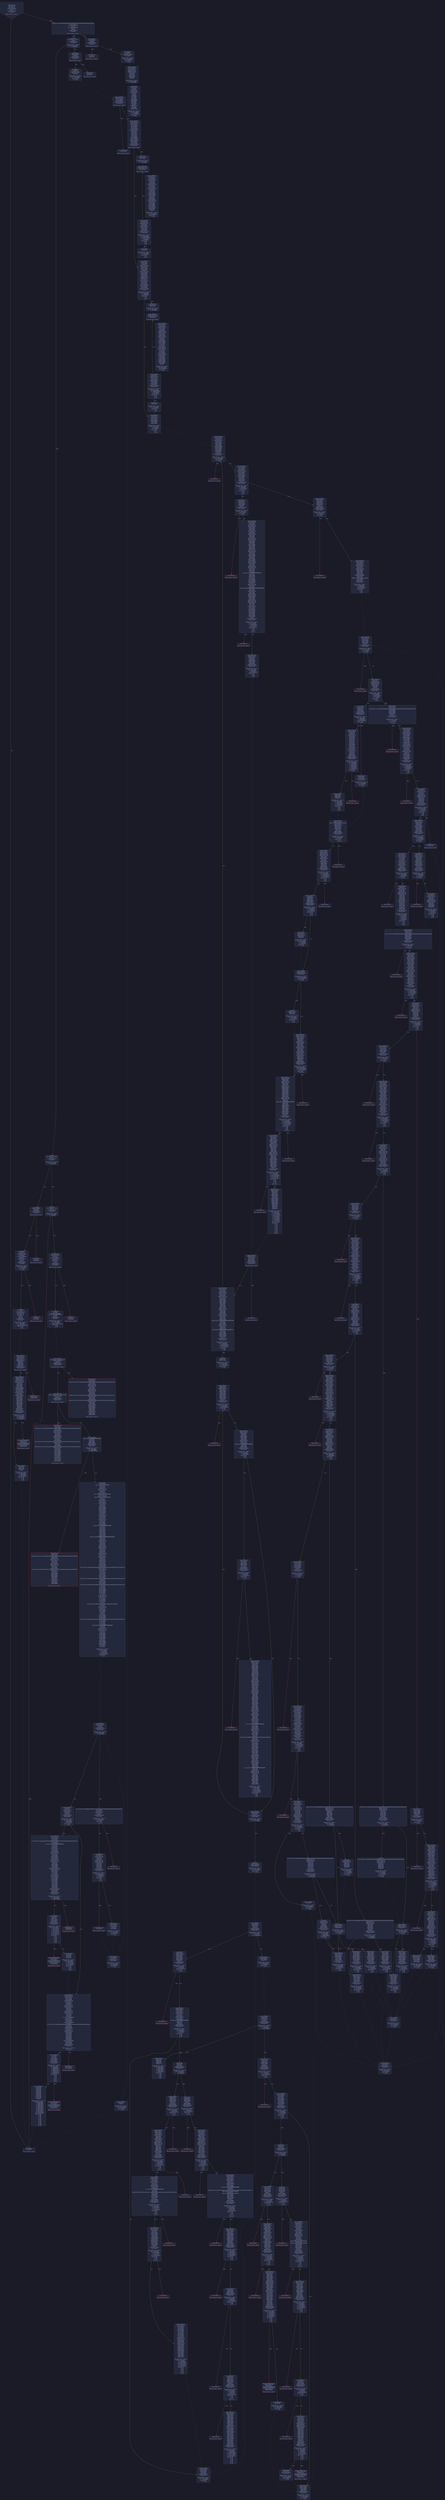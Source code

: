digraph G {
    node [shape=box, style="filled, rounded", color="#565f89", fontcolor="#c0caf5", fontname="Helvetica", fillcolor="#24283b"];
    edge [color="#414868", fontcolor="#c0caf5", fontname="Helvetica"];
    bgcolor="#1a1b26";
    0 [ label = "[00] PUSH1 80
[02] PUSH1 40
[04] MSTORE
[05] PUSH1 04
[07] CALLDATASIZE
[08] LT
[09] PUSH2 005b
[0c] JUMPI

Stack size req: 0, sizeΔ: 0
" shape = invhouse]
    1 [ label = "[0d] PUSH29 0100000000000000000000000000000000000000000000000000000000
[2b] PUSH1 00
[2d] CALLDATALOAD
[2e] DIV
[2f] PUSH4 6bc0b3ba
[34] DUP2
[35] EQ
[36] PUSH2 005d
[39] JUMPI

Stack size req: 0, sizeΔ: 1
"]
    2 [ label = "[3a] DUP1
[3b] PUSH4 c7033137
[40] EQ
[41] PUSH2 008e
[44] JUMPI

Stack size req: 1, sizeΔ: 0
Entry->Op usage:
	0->64:EQ:1
"]
    3 [ label = "[45] DUP1
[46] PUSH4 ce5494bb
[4b] EQ
[4c] PUSH2 00a3
[4f] JUMPI

Stack size req: 1, sizeΔ: 0
Entry->Op usage:
	0->75:EQ:1
"]
    4 [ label = "[50] DUP1
[51] PUSH4 da737613
[56] EQ
[57] PUSH2 00d6
[5a] JUMPI

Stack size req: 1, sizeΔ: 0
Entry->Op usage:
	0->86:EQ:1
"]
    5 [ label = "[5b] JUMPDEST
[5c] STOP

Stack size req: 0, sizeΔ: 0
" color = "darkblue"]
    6 [ label = "[5d] JUMPDEST
[5e] CALLVALUE
[5f] DUP1
[60] ISZERO
[61] PUSH2 0069
[64] JUMPI

Stack size req: 0, sizeΔ: 1
"]
    7 [ label = "[65] PUSH1 00
[67] DUP1
[68] REVERT

Stack size req: 0, sizeΔ: 0
" color = "red"]
    8 [ label = "[69] JUMPDEST
[6a] POP
[6b] PUSH2 0072
[6e] PUSH2 0100
[71] JUMP

Stack size req: 1, sizeΔ: 0
Entry->Op usage:
	0->106:POP:0
Entry->Exit:
	0->😵
"]
    9 [ label = "[72] JUMPDEST
[73] PUSH1 40
[75] DUP1
[76] MLOAD
[77] PUSH1 01
[79] PUSH1 a0
[7b] PUSH1 02
[7d] EXP
[7e] SUB
[7f] SWAP1
[80] SWAP3
[81] AND
[82] DUP3
[83] MSTORE
[84] MLOAD
[85] SWAP1
[86] DUP2
[87] SWAP1
[88] SUB
[89] PUSH1 20
[8b] ADD
[8c] SWAP1
[8d] RETURN

Stack size req: 1, sizeΔ: -1
Entry->Op usage:
	0->129:AND:0
	0->131:MSTORE:1
Entry->Exit:
	0->😵
" color = "darkblue"]
    10 [ label = "[8e] JUMPDEST
[8f] CALLVALUE
[90] DUP1
[91] ISZERO
[92] PUSH2 009a
[95] JUMPI

Stack size req: 0, sizeΔ: 1
"]
    11 [ label = "[96] PUSH1 00
[98] DUP1
[99] REVERT

Stack size req: 0, sizeΔ: 0
" color = "red"]
    12 [ label = "[9a] JUMPDEST
[9b] POP
[9c] PUSH2 005b
[9f] PUSH2 010f
[a2] JUMP

Stack size req: 1, sizeΔ: 0
Entry->Op usage:
	0->155:POP:0
Entry->Exit:
	0->😵
"]
    13 [ label = "[a3] JUMPDEST
[a4] CALLVALUE
[a5] DUP1
[a6] ISZERO
[a7] PUSH2 00af
[aa] JUMPI

Stack size req: 0, sizeΔ: 1
"]
    14 [ label = "[ab] PUSH1 00
[ad] DUP1
[ae] REVERT

Stack size req: 0, sizeΔ: 0
" color = "red"]
    15 [ label = "[af] JUMPDEST
[b0] POP
[b1] PUSH2 005b
[b4] PUSH1 04
[b6] DUP1
[b7] CALLDATASIZE
[b8] SUB
[b9] PUSH1 20
[bb] DUP2
[bc] LT
[bd] ISZERO
[be] PUSH2 00c6
[c1] JUMPI

Stack size req: 1, sizeΔ: 2
Entry->Op usage:
	0->176:POP:0
Entry->Exit:
	0->😵
"]
    16 [ label = "[c2] PUSH1 00
[c4] DUP1
[c5] REVERT

Stack size req: 0, sizeΔ: 0
" color = "red"]
    17 [ label = "[c6] JUMPDEST
[c7] POP
[c8] CALLDATALOAD
[c9] PUSH1 01
[cb] PUSH1 a0
[cd] PUSH1 02
[cf] EXP
[d0] SUB
[d1] AND
[d2] PUSH2 0df3
[d5] JUMP

Stack size req: 2, sizeΔ: -1
Entry->Op usage:
	0->199:POP:0
	1->200:CALLDATALOAD:0
Entry->Exit:
	0->😵
	1->😵
"]
    18 [ label = "[d6] JUMPDEST
[d7] PUSH2 005b
[da] PUSH1 04
[dc] DUP1
[dd] CALLDATASIZE
[de] SUB
[df] PUSH1 20
[e1] DUP2
[e2] LT
[e3] ISZERO
[e4] PUSH2 00ec
[e7] JUMPI

Stack size req: 0, sizeΔ: 3
"]
    19 [ label = "[e8] PUSH1 00
[ea] DUP1
[eb] REVERT

Stack size req: 0, sizeΔ: 0
" color = "red"]
    20 [ label = "[ec] JUMPDEST
[ed] POP
[ee] CALLDATALOAD
[ef] PUSH10 ffffffffffffffffffff
[fa] NOT
[fb] AND
[fc] PUSH2 0e44
[ff] JUMP

Stack size req: 2, sizeΔ: -1
Entry->Op usage:
	0->237:POP:0
	1->238:CALLDATALOAD:0
Entry->Exit:
	0->😵
	1->😵
"]
    21 [ label = "[0100] JUMPDEST
[0101] PUSH1 01
[0103] SLOAD
[0104] PUSH1 01
[0106] PUSH1 a0
[0108] PUSH1 02
[010a] EXP
[010b] SUB
[010c] AND
[010d] DUP2
[010e] JUMP
Indirect!

Stack size req: 1, sizeΔ: 1
Entry->Op usage:
	0->270:JUMP:0
" color = "teal"]
    22 [ label = "[010f] JUMPDEST
[0110] PUSH1 00
[0112] SLOAD
[0113] ISZERO
[0114] ISZERO
[0115] PUSH2 011d
[0118] JUMPI

Stack size req: 0, sizeΔ: 0
"]
    23 [ label = "[0119] PUSH2 0df1
[011c] JUMP

Stack size req: 0, sizeΔ: 0
"]
    24 [ label = "[011d] JUMPDEST
[011e] PUSH1 00
[0120] SLOAD
[0121] PUSH1 40
[0123] DUP1
[0124] MLOAD
[0125] DUP3
[0126] DUP2
[0127] MSTORE
[0128] PUSH1 20
[012a] DUP1
[012b] DUP5
[012c] MUL
[012d] DUP3
[012e] ADD
[012f] ADD
[0130] SWAP1
[0131] SWAP2
[0132] MSTORE
[0133] PUSH1 60
[0135] SWAP2
[0136] DUP1
[0137] ISZERO
[0138] PUSH2 015b
[013b] JUMPI

Stack size req: 0, sizeΔ: 3
"]
    25 [ label = "[013c] DUP2
[013d] PUSH1 20
[013f] ADD

Stack size req: 2, sizeΔ: 1
Entry->Op usage:
	1->319:ADD:1
"]
    26 [ label = "[0140] JUMPDEST
[0141] PUSH2 0148
[0144] PUSH2 1333
[0147] JUMP

Stack size req: 0, sizeΔ: 1
"]
    27 [ label = "[0148] JUMPDEST
[0149] DUP2
[014a] MSTORE
[014b] PUSH1 20
[014d] ADD
[014e] SWAP1
[014f] PUSH1 01
[0151] SWAP1
[0152] SUB
[0153] SWAP1
[0154] DUP2
[0155] PUSH2 0140
[0158] JUMPI

Stack size req: 3, sizeΔ: -1
Entry->Op usage:
	0->330:MSTORE:1
	1->330:MSTORE:0
	1->333:ADD:1
	2->338:SUB:0
Entry->Exit:
	0->😵
	1->😵
	2->😵
"]
    28 [ label = "[0159] SWAP1
[015a] POP

Stack size req: 2, sizeΔ: -1
Entry->Op usage:
	1->346:POP:0
Entry->Exit:
	0->0
	1->😵
"]
    29 [ label = "[015b] JUMPDEST
[015c] POP
[015d] SWAP1
[015e] POP
[015f] PUSH1 60
[0161] PUSH1 00
[0163] DUP1
[0164] SLOAD
[0165] SWAP1
[0166] POP
[0167] PUSH1 40
[0169] MLOAD
[016a] SWAP1
[016b] DUP1
[016c] DUP3
[016d] MSTORE
[016e] DUP1
[016f] PUSH1 20
[0171] MUL
[0172] PUSH1 20
[0174] ADD
[0175] DUP3
[0176] ADD
[0177] PUSH1 40
[0179] MSTORE
[017a] DUP1
[017b] ISZERO
[017c] PUSH2 019f
[017f] JUMPI

Stack size req: 3, sizeΔ: 1
Entry->Op usage:
	0->348:POP:0
	2->350:POP:0
Entry->Exit:
	0->😵
	1->3
	2->😵
"]
    30 [ label = "[0180] DUP2
[0181] PUSH1 20
[0183] ADD

Stack size req: 2, sizeΔ: 1
Entry->Op usage:
	1->387:ADD:1
"]
    31 [ label = "[0184] JUMPDEST
[0185] PUSH2 018c
[0188] PUSH2 135a
[018b] JUMP

Stack size req: 0, sizeΔ: 1
"]
    32 [ label = "[018c] JUMPDEST
[018d] DUP2
[018e] MSTORE
[018f] PUSH1 20
[0191] ADD
[0192] SWAP1
[0193] PUSH1 01
[0195] SWAP1
[0196] SUB
[0197] SWAP1
[0198] DUP2
[0199] PUSH2 0184
[019c] JUMPI

Stack size req: 3, sizeΔ: -1
Entry->Op usage:
	0->398:MSTORE:1
	1->398:MSTORE:0
	1->401:ADD:1
	2->406:SUB:0
Entry->Exit:
	0->😵
	1->😵
	2->😵
"]
    33 [ label = "[019d] SWAP1
[019e] POP

Stack size req: 2, sizeΔ: -1
Entry->Op usage:
	1->414:POP:0
Entry->Exit:
	0->0
	1->😵
"]
    34 [ label = "[019f] JUMPDEST
[01a0] POP
[01a1] PUSH1 00
[01a3] DUP1
[01a4] SLOAD
[01a5] SWAP2
[01a6] SWAP3
[01a7] POP
[01a8] SWAP1

Stack size req: 3, sizeΔ: 0
Entry->Op usage:
	0->416:POP:0
	2->423:POP:0
Entry->Exit:
	0->😵
	1->2
	2->😵
"]
    35 [ label = "[01a9] JUMPDEST
[01aa] PUSH1 00
[01ac] DUP1
[01ad] SLOAD
[01ae] PUSH1 00
[01b0] NOT
[01b1] SWAP1
[01b2] SWAP3
[01b3] ADD
[01b4] SWAP2
[01b5] NUMBER
[01b6] SWAP2
[01b7] SWAP1
[01b8] DUP4
[01b9] SWAP1
[01ba] DUP2
[01bb] LT
[01bc] PUSH2 01c1
[01bf] JUMPI

Stack size req: 1, sizeΔ: 3
Entry->Op usage:
	0->435:ADD:0
Entry->Exit:
	0->😵
"]
    36 [ label = "[01c0] INVALID

Stack size req: 0, sizeΔ: 0
" color = "red"]
    37 [ label = "[01c1] JUMPDEST
[01c2] PUSH1 00
[01c4] SWAP2
[01c5] DUP3
[01c6] MSTORE
[01c7] PUSH1 20
[01c9] SWAP1
[01ca] SWAP2
[01cb] SHA3
[01cc] PUSH1 04
[01ce] SWAP1
[01cf] SWAP2
[01d0] MUL
[01d1] ADD
[01d2] SLOAD
[01d3] LT
[01d4] PUSH2 0294
[01d7] JUMPI

Stack size req: 3, sizeΔ: -3
Entry->Op usage:
	0->464:MUL:0
	1->454:MSTORE:1
	2->467:LT:1
Entry->Exit:
	0->😵
	1->😵
	2->😵
"]
    38 [ label = "[01d8] PUSH1 00
[01da] DUP1
[01db] SLOAD
[01dc] DUP3
[01dd] SWAP1
[01de] DUP2
[01df] LT
[01e0] PUSH2 01e5
[01e3] JUMPI

Stack size req: 1, sizeΔ: 2
Entry->Op usage:
	0->479:LT:0
Entry->Exit:
	0->0, 2
"]
    39 [ label = "[01e4] INVALID

Stack size req: 0, sizeΔ: 0
" color = "red"]
    40 [ label = "[01e5] JUMPDEST
[01e6] PUSH1 00
[01e8] SWAP2
[01e9] DUP3
[01ea] MSTORE
[01eb] PUSH1 20
[01ed] SWAP2
[01ee] DUP3
[01ef] SWAP1
[01f0] SHA3
[01f1] PUSH1 40
[01f3] DUP1
[01f4] MLOAD
[01f5] PUSH1 a0
[01f7] DUP2
[01f8] ADD
[01f9] DUP3
[01fa] MSTORE
[01fb] PUSH1 04
[01fd] SWAP4
[01fe] SWAP1
[01ff] SWAP4
[0200] MUL
[0201] SWAP1
[0202] SWAP2
[0203] ADD
[0204] DUP1
[0205] SLOAD
[0206] DUP4
[0207] MSTORE
[0208] PUSH1 01
[020a] DUP2
[020b] ADD
[020c] SLOAD
[020d] SWAP4
[020e] DUP4
[020f] ADD
[0210] SWAP4
[0211] SWAP1
[0212] SWAP4
[0213] MSTORE
[0214] PUSH1 02
[0216] DUP4
[0217] ADD
[0218] SLOAD
[0219] PUSH1 80
[021b] PUSH1 02
[021d] EXP
[021e] DUP1
[021f] DUP3
[0220] MUL
[0221] PUSH16 ffffffffffffffffffffffffffffffff
[0232] NOT
[0233] AND
[0234] SWAP3
[0235] DUP5
[0236] ADD
[0237] SWAP3
[0238] SWAP1
[0239] SWAP3
[023a] MSTORE
[023b] DIV
[023c] PUSH1 d0
[023e] PUSH1 02
[0240] EXP
[0241] MUL
[0242] PUSH26 ffffffffffffffffffffffffffffffffffffffffffffffffffff
[025d] NOT
[025e] AND
[025f] PUSH1 60
[0261] DUP3
[0262] ADD
[0263] MSTORE
[0264] PUSH1 03
[0266] SWAP1
[0267] SWAP2
[0268] ADD
[0269] SLOAD
[026a] PUSH1 01
[026c] PUSH1 a0
[026e] PUSH1 02
[0270] EXP
[0271] SUB
[0272] AND
[0273] PUSH1 80
[0275] DUP3
[0276] ADD
[0277] MSTORE
[0278] DUP4
[0279] MLOAD
[027a] DUP5
[027b] SWAP1
[027c] DUP4
[027d] SWAP1
[027e] DUP2
[027f] LT
[0280] PUSH2 0285
[0283] JUMPI

Stack size req: 5, sizeΔ: 1
Entry->Op usage:
	0->512:MUL:1
	1->490:MSTORE:1
	2->639:LT:0
	4->633:MLOAD:0
Entry->Exit:
	0->😵
	1->😵
	2->0, 3
	4->1, 5
"]
    41 [ label = "[0284] INVALID

Stack size req: 0, sizeΔ: 0
" color = "red"]
    42 [ label = "[0285] JUMPDEST
[0286] PUSH1 20
[0288] SWAP1
[0289] DUP2
[028a] MUL
[028b] SWAP1
[028c] SWAP2
[028d] ADD
[028e] ADD
[028f] MSTORE
[0290] PUSH2 090e
[0293] JUMP

Stack size req: 3, sizeΔ: -3
Entry->Op usage:
	0->650:MUL:1
	1->653:ADD:0
	2->655:MSTORE:1
Entry->Exit:
	0->😵
	1->😵
	2->😵
"]
    43 [ label = "[0294] JUMPDEST
[0295] PUSH1 00
[0297] DUP1
[0298] DUP3
[0299] DUP2
[029a] SLOAD
[029b] DUP2
[029c] LT
[029d] ISZERO
[029e] ISZERO
[029f] PUSH2 02a4
[02a2] JUMPI

Stack size req: 1, sizeΔ: 3
Entry->Op usage:
	0->668:LT:0
Entry->Exit:
	0->0, 3
"]
    44 [ label = "[02a3] INVALID

Stack size req: 0, sizeΔ: 0
" color = "red"]
    45 [ label = "[02a4] JUMPDEST
[02a5] PUSH1 00
[02a7] SWAP2
[02a8] DUP3
[02a9] MSTORE
[02aa] PUSH1 20
[02ac] DUP3
[02ad] SHA3
[02ae] PUSH1 04
[02b0] SWAP1
[02b1] SWAP2
[02b2] MUL
[02b3] ADD
[02b4] SLOAD
[02b5] BLOCKHASH
[02b6] SWAP2
[02b7] POP
[02b8] PUSH8 0de0b6b3a7640000
[02c1] SWAP1
[02c2] DUP1
[02c3] PUSH1 01
[02c5] DUP2

Stack size req: 3, sizeΔ: 3
Entry->Op usage:
	0->690:MUL:0
	1->681:MSTORE:1
	2->695:POP:0
Entry->Exit:
	0->😵
	1->😵
	2->😵
"]
    46 [ label = "[02c6] JUMPDEST
[02c7] PUSH1 00
[02c9] DUP1
[02ca] SLOAD
[02cb] DUP9
[02cc] SWAP1
[02cd] DUP2
[02ce] LT
[02cf] PUSH2 02d4
[02d2] JUMPI

Stack size req: 7, sizeΔ: 2
Entry->Op usage:
	6->718:LT:0
Entry->Exit:
	6->0, 8
"]
    47 [ label = "[02d3] INVALID

Stack size req: 0, sizeΔ: 0
" color = "red"]
    48 [ label = "[02d4] JUMPDEST
[02d5] POP
[02d6] PUSH1 00
[02d8] MSTORE
[02d9] PUSH1 06
[02db] PUSH1 ff
[02dd] DUP3
[02de] AND
[02df] LT
[02e0] ISZERO
[02e1] PUSH2 07d1
[02e4] JUMPI

Stack size req: 3, sizeΔ: -2
Entry->Op usage:
	0->725:POP:0
	1->728:MSTORE:1
	2->734:AND:0
	2->735:LT:0
Entry->Exit:
	0->😵
	1->😵
"]
    49 [ label = "[02e5] PUSH1 00
[02e7] DUP1
[02e8] SLOAD
[02e9] PUSH32 1300000000000000000000000000000000000000000000000000000000000000
[030a] SWAP2
[030b] SWAP1
[030c] DUP10
[030d] SWAP1
[030e] DUP2
[030f] LT
[0310] PUSH2 0315
[0313] JUMPI

Stack size req: 7, sizeΔ: 3
Entry->Op usage:
	6->783:LT:0
Entry->Exit:
	6->0, 9
"]
    50 [ label = "[0314] INVALID

Stack size req: 0, sizeΔ: 0
" color = "red"]
    51 [ label = "[0315] JUMPDEST
[0316] PUSH1 00
[0318] SWAP2
[0319] DUP3
[031a] MSTORE
[031b] PUSH1 20
[031d] SWAP1
[031e] SWAP2
[031f] SHA3
[0320] PUSH1 04
[0322] SWAP1
[0323] SWAP2
[0324] MUL
[0325] ADD
[0326] PUSH1 02
[0328] ADD
[0329] SLOAD
[032a] PUSH1 80
[032c] PUSH1 02
[032e] EXP
[032f] SWAP1
[0330] DIV
[0331] PUSH1 d0
[0333] PUSH1 02
[0335] EXP
[0336] MUL
[0337] PUSH1 ff
[0339] DUP4
[033a] AND
[033b] PUSH1 06
[033d] DUP2
[033e] LT
[033f] PUSH2 0344
[0342] JUMPI

Stack size req: 4, sizeΔ: 0
Entry->Op usage:
	0->804:MUL:0
	1->794:MSTORE:1
	3->826:AND:0
	3->830:LT:0
Entry->Exit:
	0->😵
	1->😵
	3->0, 3
"]
    52 [ label = "[0343] INVALID

Stack size req: 0, sizeΔ: 0
" color = "red"]
    53 [ label = "[0344] JUMPDEST
[0345] BYTE
[0346] PUSH1 f8
[0348] PUSH1 02
[034a] EXP
[034b] MUL
[034c] PUSH1 01
[034e] PUSH1 f8
[0350] PUSH1 02
[0352] EXP
[0353] SUB
[0354] NOT
[0355] AND
[0356] GT
[0357] ISZERO
[0358] PUSH2 0360
[035b] JUMPI

Stack size req: 3, sizeΔ: -3
Entry->Op usage:
	0->837:BYTE:0
	1->837:BYTE:1
	2->854:GT:1
Entry->Exit:
	0->😵
	1->😵
	2->😵
"]
    54 [ label = "[035c] PUSH2 07c9
[035f] JUMP

Stack size req: 0, sizeΔ: 0
"]
    55 [ label = "[0360] JUMPDEST
[0361] PUSH1 01
[0363] SWAP4
[0364] DUP5
[0365] ADD
[0366] SWAP4
[0367] PUSH1 00
[0369] SWAP1
[036a] DUP3
[036b] AND
[036c] ISZERO
[036d] ISZERO
[036e] PUSH2 03af
[0371] JUMPI

Stack size req: 4, sizeΔ: 1
Entry->Op usage:
	0->875:AND:0
	0->876:ISZERO:0
	3->869:ADD:1
Entry->Exit:
	3->😵
"]
    56 [ label = "[0372] PUSH1 04
[0374] DUP8
[0375] PUSH1 02
[0377] PUSH1 ff
[0379] DUP6
[037a] AND
[037b] DIV
[037c] PUSH1 1d
[037e] ADD
[037f] PUSH1 ff
[0381] AND
[0382] PUSH1 20
[0384] DUP2
[0385] LT
[0386] ISZERO
[0387] ISZERO
[0388] PUSH2 038d
[038b] JUMPI

Stack size req: 7, sizeΔ: 3
Entry->Op usage:
	1->890:AND:0
	1->891:DIV:0
Entry->Exit:
	6->1, 9
"]
    57 [ label = "[038c] INVALID

Stack size req: 0, sizeΔ: 0
" color = "red"]
    58 [ label = "[038d] JUMPDEST
[038e] BYTE
[038f] PUSH1 f8
[0391] PUSH1 02
[0393] EXP
[0394] MUL
[0395] PUSH1 01
[0397] PUSH1 f8
[0399] PUSH1 02
[039b] EXP
[039c] SUB
[039d] NOT
[039e] AND
[039f] SWAP1
[03a0] DUP1
[03a1] PUSH1 02
[03a3] EXP
[03a4] DUP3
[03a5] DIV
[03a6] SWAP2
[03a7] POP
[03a8] POP
[03a9] SWAP1
[03aa] POP
[03ab] PUSH2 03dc
[03ae] JUMP

Stack size req: 4, sizeΔ: -3
Entry->Op usage:
	0->910:BYTE:0
	1->910:BYTE:1
	2->931:EXP:1
	2->936:POP:0
	3->938:POP:0
Entry->Exit:
	0->😵
	1->😵
	2->😵
	3->😵
"]
    59 [ label = "[03af] JUMPDEST
[03b0] DUP7
[03b1] PUSH1 02
[03b3] PUSH1 ff
[03b5] DUP5
[03b6] AND
[03b7] DIV
[03b8] PUSH1 1d
[03ba] ADD
[03bb] PUSH1 ff
[03bd] AND
[03be] PUSH1 20
[03c0] DUP2
[03c1] LT
[03c2] ISZERO
[03c3] ISZERO
[03c4] PUSH2 03c9
[03c7] JUMPI

Stack size req: 7, sizeΔ: 2
Entry->Op usage:
	1->950:AND:0
	1->951:DIV:0
Entry->Exit:
	6->1, 8
"]
    60 [ label = "[03c8] INVALID

Stack size req: 0, sizeΔ: 0
" color = "red"]
    61 [ label = "[03c9] JUMPDEST
[03ca] BYTE
[03cb] PUSH1 f8
[03cd] PUSH1 02
[03cf] EXP
[03d0] MUL
[03d1] PUSH1 0f
[03d3] PUSH1 f8
[03d5] PUSH1 02
[03d7] EXP
[03d8] MUL
[03d9] AND
[03da] SWAP1
[03db] POP

Stack size req: 3, sizeΔ: -2
Entry->Op usage:
	0->970:BYTE:0
	1->970:BYTE:1
	2->987:POP:0
Entry->Exit:
	0->😵
	1->😵
	2->😵
"]
    62 [ label = "[03dc] JUMPDEST
[03dd] PUSH1 00
[03df] DUP1
[03e0] SLOAD
[03e1] PUSH32 1000000000000000000000000000000000000000000000000000000000000000
[0402] SWAP2
[0403] SWAP1
[0404] DUP11
[0405] SWAP1
[0406] DUP2
[0407] LT
[0408] PUSH2 040d
[040b] JUMPI

Stack size req: 8, sizeΔ: 3
Entry->Op usage:
	7->1031:LT:0
Entry->Exit:
	7->0, 10
"]
    63 [ label = "[040c] INVALID

Stack size req: 0, sizeΔ: 0
" color = "red"]
    64 [ label = "[040d] JUMPDEST
[040e] PUSH1 00
[0410] SWAP2
[0411] DUP3
[0412] MSTORE
[0413] PUSH1 20
[0415] SWAP1
[0416] SWAP2
[0417] SHA3
[0418] PUSH1 04
[041a] SWAP1
[041b] SWAP2
[041c] MUL
[041d] ADD
[041e] PUSH1 02
[0420] ADD
[0421] SLOAD
[0422] PUSH1 80
[0424] PUSH1 02
[0426] EXP
[0427] SWAP1
[0428] DIV
[0429] PUSH1 d0
[042b] PUSH1 02
[042d] EXP
[042e] MUL
[042f] PUSH1 ff
[0431] DUP5
[0432] AND
[0433] PUSH1 06
[0435] DUP2
[0436] LT
[0437] PUSH2 043c
[043a] JUMPI

Stack size req: 5, sizeΔ: 0
Entry->Op usage:
	0->1052:MUL:0
	1->1042:MSTORE:1
	4->1074:AND:0
	4->1078:LT:0
Entry->Exit:
	0->😵
	1->😵
	4->0, 4
"]
    65 [ label = "[043b] INVALID

Stack size req: 0, sizeΔ: 0
" color = "red"]
    66 [ label = "[043c] JUMPDEST
[043d] BYTE
[043e] PUSH1 f8
[0440] PUSH1 02
[0442] EXP
[0443] MUL
[0444] PUSH1 01
[0446] PUSH1 f8
[0448] PUSH1 02
[044a] EXP
[044b] SUB
[044c] NOT
[044d] AND
[044e] LT
[044f] ISZERO
[0450] PUSH2 04cb
[0453] JUMPI

Stack size req: 3, sizeΔ: -3
Entry->Op usage:
	0->1085:BYTE:0
	1->1085:BYTE:1
	2->1102:LT:1
Entry->Exit:
	0->😵
	1->😵
	2->😵
"]
    67 [ label = "[0454] PUSH1 00
[0456] DUP1
[0457] SLOAD
[0458] DUP10
[0459] SWAP1
[045a] DUP2
[045b] LT
[045c] PUSH2 0461
[045f] JUMPI

Stack size req: 8, sizeΔ: 2
Entry->Op usage:
	7->1115:LT:0
Entry->Exit:
	7->0, 9
"]
    68 [ label = "[0460] INVALID

Stack size req: 0, sizeΔ: 0
" color = "red"]
    69 [ label = "[0461] JUMPDEST
[0462] PUSH1 00
[0464] SWAP2
[0465] DUP3
[0466] MSTORE
[0467] PUSH1 20
[0469] SWAP1
[046a] SWAP2
[046b] SHA3
[046c] PUSH1 04
[046e] SWAP1
[046f] SWAP2
[0470] MUL
[0471] ADD
[0472] PUSH1 02
[0474] ADD
[0475] SLOAD
[0476] PUSH1 80
[0478] PUSH1 02
[047a] EXP
[047b] SWAP1
[047c] DIV
[047d] PUSH1 d0
[047f] PUSH1 02
[0481] EXP
[0482] MUL
[0483] PUSH1 ff
[0485] DUP4
[0486] AND
[0487] PUSH1 06
[0489] DUP2
[048a] LT
[048b] PUSH2 0490
[048e] JUMPI

Stack size req: 4, sizeΔ: 0
Entry->Op usage:
	0->1136:MUL:0
	1->1126:MSTORE:1
	3->1158:AND:0
	3->1162:LT:0
Entry->Exit:
	0->😵
	1->😵
	3->0, 3
"]
    70 [ label = "[048f] INVALID

Stack size req: 0, sizeΔ: 0
" color = "red"]
    71 [ label = "[0490] JUMPDEST
[0491] BYTE
[0492] PUSH1 f8
[0494] PUSH1 02
[0496] EXP
[0497] MUL
[0498] PUSH1 01
[049a] PUSH1 f8
[049c] PUSH1 02
[049e] EXP
[049f] SUB
[04a0] NOT
[04a1] AND
[04a2] DUP2
[04a3] PUSH1 01
[04a5] PUSH1 f8
[04a7] PUSH1 02
[04a9] EXP
[04aa] SUB
[04ab] NOT
[04ac] AND
[04ad] EQ
[04ae] ISZERO
[04af] PUSH2 04bd
[04b2] JUMPI

Stack size req: 3, sizeΔ: -2
Entry->Op usage:
	0->1169:BYTE:0
	1->1169:BYTE:1
	2->1196:AND:1
	2->1197:EQ:0
Entry->Exit:
	0->😵
	1->😵
"]
    72 [ label = "[04b3] PUSH1 01
[04b5] SWAP1
[04b6] SWAP4
[04b7] ADD
[04b8] SWAP3
[04b9] PUSH2 04c5
[04bc] JUMP

Stack size req: 4, sizeΔ: 0
Entry->Op usage:
	3->1207:ADD:0
Entry->Exit:
	3->😵
"]
    73 [ label = "[04bd] JUMPDEST
[04be] PUSH1 1f
[04c0] SWAP3
[04c1] SWAP1
[04c2] SWAP3
[04c3] MUL
[04c4] SWAP2

Stack size req: 3, sizeΔ: 0
Entry->Op usage:
	2->1219:MUL:1
Entry->Exit:
	2->😵
"]
    74 [ label = "[04c5] JUMPDEST
[04c6] POP
[04c7] PUSH2 07c9
[04ca] JUMP

Stack size req: 1, sizeΔ: -1
Entry->Op usage:
	0->1222:POP:0
Entry->Exit:
	0->😵
"]
    75 [ label = "[04cb] JUMPDEST
[04cc] PUSH1 00
[04ce] DUP1
[04cf] SLOAD
[04d0] DUP10
[04d1] SWAP1
[04d2] DUP2
[04d3] LT
[04d4] PUSH2 04d9
[04d7] JUMPI

Stack size req: 8, sizeΔ: 2
Entry->Op usage:
	7->1235:LT:0
Entry->Exit:
	7->0, 9
"]
    76 [ label = "[04d8] INVALID

Stack size req: 0, sizeΔ: 0
" color = "red"]
    77 [ label = "[04d9] JUMPDEST
[04da] PUSH1 00
[04dc] SWAP2
[04dd] DUP3
[04de] MSTORE
[04df] PUSH1 20
[04e1] SWAP1
[04e2] SWAP2
[04e3] SHA3
[04e4] PUSH1 04
[04e6] SWAP1
[04e7] SWAP2
[04e8] MUL
[04e9] ADD
[04ea] PUSH1 02
[04ec] ADD
[04ed] SLOAD
[04ee] PUSH1 80
[04f0] PUSH1 02
[04f2] EXP
[04f3] SWAP1
[04f4] DIV
[04f5] PUSH1 d0
[04f7] PUSH1 02
[04f9] EXP
[04fa] MUL
[04fb] PUSH1 ff
[04fd] DUP4
[04fe] AND
[04ff] PUSH1 06
[0501] DUP2
[0502] LT
[0503] PUSH2 0508
[0506] JUMPI

Stack size req: 4, sizeΔ: 0
Entry->Op usage:
	0->1256:MUL:0
	1->1246:MSTORE:1
	3->1278:AND:0
	3->1282:LT:0
Entry->Exit:
	0->😵
	1->😵
	3->0, 3
"]
    78 [ label = "[0507] INVALID

Stack size req: 0, sizeΔ: 0
" color = "red"]
    79 [ label = "[0508] JUMPDEST
[0509] BYTE
[050a] PUSH1 f8
[050c] PUSH1 02
[050e] EXP
[050f] MUL
[0510] PUSH1 01
[0512] PUSH1 f8
[0514] PUSH1 02
[0516] EXP
[0517] SUB
[0518] NOT
[0519] AND
[051a] PUSH1 10
[051c] PUSH1 f8
[051e] PUSH1 02
[0520] EXP
[0521] MUL
[0522] EQ
[0523] ISZERO
[0524] PUSH2 05ad
[0527] JUMPI

Stack size req: 2, sizeΔ: -2
Entry->Op usage:
	0->1289:BYTE:0
	1->1289:BYTE:1
Entry->Exit:
	0->😵
	1->😵
"]
    80 [ label = "[0528] PUSH32 0900000000000000000000000000000000000000000000000000000000000000
[0549] PUSH1 01
[054b] PUSH1 f8
[054d] PUSH1 02
[054f] EXP
[0550] SUB
[0551] NOT
[0552] DUP3
[0553] AND
[0554] GT
[0555] DUP1
[0556] ISZERO
[0557] PUSH2 0589
[055a] JUMPI

Stack size req: 1, sizeΔ: 1
Entry->Op usage:
	0->1363:AND:0
	0->1364:GT:0
"]
    81 [ label = "[055b] POP
[055c] PUSH32 1000000000000000000000000000000000000000000000000000000000000000
[057d] PUSH1 01
[057f] PUSH1 f8
[0581] PUSH1 02
[0583] EXP
[0584] SUB
[0585] NOT
[0586] DUP3
[0587] AND
[0588] LT

Stack size req: 2, sizeΔ: 0
Entry->Op usage:
	0->1371:POP:0
	1->1415:AND:0
	1->1416:LT:0
Entry->Exit:
	0->😵
"]
    82 [ label = "[0589] JUMPDEST
[058a] ISZERO
[058b] PUSH2 05a0
[058e] JUMPI

Stack size req: 1, sizeΔ: -1
Entry->Op usage:
	0->1418:ISZERO:0
Entry->Exit:
	0->😵
"]
    83 [ label = "[058f] PUSH1 01
[0591] SWAP1
[0592] SWAP4
[0593] ADD
[0594] SWAP3
[0595] PUSH1 06
[0597] SWAP3
[0598] SWAP1
[0599] SWAP3
[059a] MUL
[059b] SWAP2
[059c] PUSH2 04c5
[059f] JUMP

Stack size req: 4, sizeΔ: 0
Entry->Op usage:
	2->1434:MUL:1
	3->1427:ADD:0
Entry->Exit:
	2->😵
	3->😵
"]
    84 [ label = "[05a0] JUMPDEST
[05a1] PUSH1 1a
[05a3] SWAP3
[05a4] SWAP1
[05a5] SWAP3
[05a6] MUL
[05a7] SWAP2
[05a8] POP
[05a9] PUSH2 07c9
[05ac] JUMP

Stack size req: 3, sizeΔ: -1
Entry->Op usage:
	0->1448:POP:0
	2->1446:MUL:1
Entry->Exit:
	0->😵
	2->😵
"]
    85 [ label = "[05ad] JUMPDEST
[05ae] PUSH1 00
[05b0] DUP1
[05b1] SLOAD
[05b2] DUP10
[05b3] SWAP1
[05b4] DUP2
[05b5] LT
[05b6] PUSH2 05bb
[05b9] JUMPI

Stack size req: 8, sizeΔ: 2
Entry->Op usage:
	7->1461:LT:0
Entry->Exit:
	7->0, 9
"]
    86 [ label = "[05ba] INVALID

Stack size req: 0, sizeΔ: 0
" color = "red"]
    87 [ label = "[05bb] JUMPDEST
[05bc] PUSH1 00
[05be] SWAP2
[05bf] DUP3
[05c0] MSTORE
[05c1] PUSH1 20
[05c3] SWAP1
[05c4] SWAP2
[05c5] SHA3
[05c6] PUSH1 04
[05c8] SWAP1
[05c9] SWAP2
[05ca] MUL
[05cb] ADD
[05cc] PUSH1 02
[05ce] ADD
[05cf] SLOAD
[05d0] PUSH1 80
[05d2] PUSH1 02
[05d4] EXP
[05d5] SWAP1
[05d6] DIV
[05d7] PUSH1 d0
[05d9] PUSH1 02
[05db] EXP
[05dc] MUL
[05dd] PUSH1 ff
[05df] DUP4
[05e0] AND
[05e1] PUSH1 06
[05e3] DUP2
[05e4] LT
[05e5] PUSH2 05ea
[05e8] JUMPI

Stack size req: 4, sizeΔ: 0
Entry->Op usage:
	0->1482:MUL:0
	1->1472:MSTORE:1
	3->1504:AND:0
	3->1508:LT:0
Entry->Exit:
	0->😵
	1->😵
	3->0, 3
"]
    88 [ label = "[05e9] INVALID

Stack size req: 0, sizeΔ: 0
" color = "red"]
    89 [ label = "[05ea] JUMPDEST
[05eb] BYTE
[05ec] PUSH1 f8
[05ee] PUSH1 02
[05f0] EXP
[05f1] MUL
[05f2] PUSH1 01
[05f4] PUSH1 f8
[05f6] PUSH1 02
[05f8] EXP
[05f9] SUB
[05fa] NOT
[05fb] AND
[05fc] PUSH1 11
[05fe] PUSH1 f8
[0600] PUSH1 02
[0602] EXP
[0603] MUL
[0604] EQ
[0605] ISZERO
[0606] PUSH2 065a
[0609] JUMPI

Stack size req: 2, sizeΔ: -2
Entry->Op usage:
	0->1515:BYTE:0
	1->1515:BYTE:1
Entry->Exit:
	0->😵
	1->😵
"]
    90 [ label = "[060a] PUSH32 0a00000000000000000000000000000000000000000000000000000000000000
[062b] PUSH1 01
[062d] PUSH1 f8
[062f] PUSH1 02
[0631] EXP
[0632] SUB
[0633] NOT
[0634] DUP3
[0635] AND
[0636] LT
[0637] ISZERO
[0638] PUSH2 064d
[063b] JUMPI

Stack size req: 1, sizeΔ: 0
Entry->Op usage:
	0->1589:AND:0
	0->1590:LT:0
"]
    91 [ label = "[063c] PUSH1 01
[063e] SWAP1
[063f] SWAP4
[0640] ADD
[0641] SWAP3
[0642] PUSH1 0a
[0644] SWAP3
[0645] SWAP1
[0646] SWAP3
[0647] MUL
[0648] SWAP2
[0649] PUSH2 04c5
[064c] JUMP

Stack size req: 4, sizeΔ: 0
Entry->Op usage:
	2->1607:MUL:1
	3->1600:ADD:0
Entry->Exit:
	2->😵
	3->😵
"]
    92 [ label = "[064d] JUMPDEST
[064e] PUSH1 16
[0650] SWAP3
[0651] SWAP1
[0652] SWAP3
[0653] MUL
[0654] SWAP2
[0655] POP
[0656] PUSH2 07c9
[0659] JUMP

Stack size req: 3, sizeΔ: -1
Entry->Op usage:
	0->1621:POP:0
	2->1619:MUL:1
Entry->Exit:
	0->😵
	2->😵
"]
    93 [ label = "[065a] JUMPDEST
[065b] PUSH1 00
[065d] DUP1
[065e] SLOAD
[065f] DUP10
[0660] SWAP1
[0661] DUP2
[0662] LT
[0663] PUSH2 0668
[0666] JUMPI

Stack size req: 8, sizeΔ: 2
Entry->Op usage:
	7->1634:LT:0
Entry->Exit:
	7->0, 9
"]
    94 [ label = "[0667] INVALID

Stack size req: 0, sizeΔ: 0
" color = "red"]
    95 [ label = "[0668] JUMPDEST
[0669] PUSH1 00
[066b] SWAP2
[066c] DUP3
[066d] MSTORE
[066e] PUSH1 20
[0670] SWAP1
[0671] SWAP2
[0672] SHA3
[0673] PUSH1 04
[0675] SWAP1
[0676] SWAP2
[0677] MUL
[0678] ADD
[0679] PUSH1 02
[067b] ADD
[067c] SLOAD
[067d] PUSH1 80
[067f] PUSH1 02
[0681] EXP
[0682] SWAP1
[0683] DIV
[0684] PUSH1 d0
[0686] PUSH1 02
[0688] EXP
[0689] MUL
[068a] PUSH1 ff
[068c] DUP4
[068d] AND
[068e] PUSH1 06
[0690] DUP2
[0691] LT
[0692] PUSH2 0697
[0695] JUMPI

Stack size req: 4, sizeΔ: 0
Entry->Op usage:
	0->1655:MUL:0
	1->1645:MSTORE:1
	3->1677:AND:0
	3->1681:LT:0
Entry->Exit:
	0->😵
	1->😵
	3->0, 3
"]
    96 [ label = "[0696] INVALID

Stack size req: 0, sizeΔ: 0
" color = "red"]
    97 [ label = "[0697] JUMPDEST
[0698] BYTE
[0699] PUSH1 f8
[069b] PUSH1 02
[069d] EXP
[069e] MUL
[069f] PUSH1 01
[06a1] PUSH1 f8
[06a3] PUSH1 02
[06a5] EXP
[06a6] SUB
[06a7] NOT
[06a8] AND
[06a9] PUSH1 12
[06ab] PUSH1 f8
[06ad] PUSH1 02
[06af] EXP
[06b0] MUL
[06b1] EQ
[06b2] ISZERO
[06b3] PUSH2 0718
[06b6] JUMPI

Stack size req: 2, sizeΔ: -2
Entry->Op usage:
	0->1688:BYTE:0
	1->1688:BYTE:1
Entry->Exit:
	0->😵
	1->😵
"]
    98 [ label = "[06b7] PUSH32 0a00000000000000000000000000000000000000000000000000000000000000
[06d8] PUSH1 01
[06da] PUSH1 f8
[06dc] PUSH1 02
[06de] EXP
[06df] SUB
[06e0] NOT
[06e1] DUP3
[06e2] AND
[06e3] LT
[06e4] DUP1
[06e5] ISZERO
[06e6] PUSH2 06f4
[06e9] JUMPI

Stack size req: 1, sizeΔ: 1
Entry->Op usage:
	0->1762:AND:0
	0->1763:LT:0
"]
    99 [ label = "[06ea] POP
[06eb] PUSH1 f8
[06ed] PUSH1 02
[06ef] EXP
[06f0] DUP1
[06f1] DUP3
[06f2] AND
[06f3] EQ

Stack size req: 2, sizeΔ: 0
Entry->Op usage:
	0->1770:POP:0
	1->1778:AND:0
	1->1779:EQ:0
Entry->Exit:
	0->😵
"]
    100 [ label = "[06f4] JUMPDEST
[06f5] ISZERO
[06f6] PUSH2 070b
[06f9] JUMPI

Stack size req: 1, sizeΔ: -1
Entry->Op usage:
	0->1781:ISZERO:0
Entry->Exit:
	0->😵
"]
    101 [ label = "[06fa] PUSH1 01
[06fc] SWAP1
[06fd] SWAP4
[06fe] ADD
[06ff] SWAP3
[0700] PUSH1 05
[0702] SWAP3
[0703] SWAP1
[0704] SWAP3
[0705] MUL
[0706] SWAP2
[0707] PUSH2 04c5
[070a] JUMP

Stack size req: 4, sizeΔ: 0
Entry->Op usage:
	2->1797:MUL:1
	3->1790:ADD:0
Entry->Exit:
	2->😵
	3->😵
"]
    102 [ label = "[070b] JUMPDEST
[070c] PUSH1 1b
[070e] SWAP3
[070f] SWAP1
[0710] SWAP3
[0711] MUL
[0712] SWAP2
[0713] POP
[0714] PUSH2 07c9
[0717] JUMP

Stack size req: 3, sizeΔ: -1
Entry->Op usage:
	0->1811:POP:0
	2->1809:MUL:1
Entry->Exit:
	0->😵
	2->😵
"]
    103 [ label = "[0718] JUMPDEST
[0719] PUSH1 00
[071b] DUP1
[071c] SLOAD
[071d] DUP10
[071e] SWAP1
[071f] DUP2
[0720] LT
[0721] PUSH2 0726
[0724] JUMPI

Stack size req: 8, sizeΔ: 2
Entry->Op usage:
	7->1824:LT:0
Entry->Exit:
	7->0, 9
"]
    104 [ label = "[0725] INVALID

Stack size req: 0, sizeΔ: 0
" color = "red"]
    105 [ label = "[0726] JUMPDEST
[0727] PUSH1 00
[0729] SWAP2
[072a] DUP3
[072b] MSTORE
[072c] PUSH1 20
[072e] SWAP1
[072f] SWAP2
[0730] SHA3
[0731] PUSH1 04
[0733] SWAP1
[0734] SWAP2
[0735] MUL
[0736] ADD
[0737] PUSH1 02
[0739] ADD
[073a] SLOAD
[073b] PUSH1 80
[073d] PUSH1 02
[073f] EXP
[0740] SWAP1
[0741] DIV
[0742] PUSH1 d0
[0744] PUSH1 02
[0746] EXP
[0747] MUL
[0748] PUSH1 ff
[074a] DUP4
[074b] AND
[074c] PUSH1 06
[074e] DUP2
[074f] LT
[0750] PUSH2 0755
[0753] JUMPI

Stack size req: 4, sizeΔ: 0
Entry->Op usage:
	0->1845:MUL:0
	1->1835:MSTORE:1
	3->1867:AND:0
	3->1871:LT:0
Entry->Exit:
	0->😵
	1->😵
	3->0, 3
"]
    106 [ label = "[0754] INVALID

Stack size req: 0, sizeΔ: 0
" color = "red"]
    107 [ label = "[0755] JUMPDEST
[0756] BYTE
[0757] PUSH1 f8
[0759] PUSH1 02
[075b] EXP
[075c] MUL
[075d] PUSH1 01
[075f] PUSH1 f8
[0761] PUSH1 02
[0763] EXP
[0764] SUB
[0765] NOT
[0766] AND
[0767] PUSH1 13
[0769] PUSH1 f8
[076b] PUSH1 02
[076d] EXP
[076e] MUL
[076f] EQ
[0770] ISZERO
[0771] PUSH2 07c7
[0774] JUMPI

Stack size req: 2, sizeΔ: -2
Entry->Op usage:
	0->1878:BYTE:0
	1->1878:BYTE:1
Entry->Exit:
	0->😵
	1->😵
"]
    108 [ label = "[0775] PUSH32 0a00000000000000000000000000000000000000000000000000000000000000
[0796] PUSH1 01
[0798] PUSH1 f8
[079a] PUSH1 02
[079c] EXP
[079d] SUB
[079e] NOT
[079f] DUP3
[07a0] AND
[07a1] LT
[07a2] DUP1
[07a3] ISZERO
[07a4] PUSH2 06f4
[07a7] JUMPI

Stack size req: 1, sizeΔ: 1
Entry->Op usage:
	0->1952:AND:0
	0->1953:LT:0
"]
    109 [ label = "[07a8] POP
[07a9] PUSH1 f8
[07ab] PUSH1 02
[07ad] EXP
[07ae] DUP2
[07af] AND
[07b0] ISZERO
[07b1] ISZERO
[07b2] PUSH2 070b
[07b5] JUMPI

Stack size req: 2, sizeΔ: -1
Entry->Op usage:
	0->1960:POP:0
	1->1967:AND:0
	1->1968:ISZERO:0
Entry->Exit:
	0->😵
"]
    110 [ label = "[07b6] PUSH1 01
[07b8] SWAP1
[07b9] SWAP4
[07ba] ADD
[07bb] SWAP3
[07bc] PUSH1 05
[07be] SWAP3
[07bf] SWAP1
[07c0] SWAP3
[07c1] MUL
[07c2] SWAP2
[07c3] PUSH2 04c5
[07c6] JUMP

Stack size req: 4, sizeΔ: 0
Entry->Op usage:
	2->1985:MUL:1
	3->1978:ADD:0
Entry->Exit:
	2->😵
	3->😵
"]
    111 [ label = "[07c7] JUMPDEST
[07c8] POP

Stack size req: 1, sizeΔ: -1
Entry->Op usage:
	0->1992:POP:0
Entry->Exit:
	0->😵
"]
    112 [ label = "[07c9] JUMPDEST
[07ca] PUSH1 01
[07cc] ADD
[07cd] PUSH2 02c6
[07d0] JUMP

Stack size req: 1, sizeΔ: 0
Entry->Op usage:
	0->1996:ADD:1
Entry->Exit:
	0->😵
"]
    113 [ label = "[07d1] JUMPDEST
[07d2] POP
[07d3] PUSH1 ff
[07d5] DUP3
[07d6] AND
[07d7] ISZERO
[07d8] ISZERO
[07d9] PUSH2 07e5
[07dc] JUMPI

Stack size req: 3, sizeΔ: -1
Entry->Op usage:
	0->2002:POP:0
	2->2006:AND:0
	2->2007:ISZERO:0
Entry->Exit:
	0->😵
"]
    114 [ label = "[07dd] PUSH1 00
[07df] SWAP4
[07e0] POP
[07e1] PUSH2 080e
[07e4] JUMP

Stack size req: 4, sizeΔ: 0
Entry->Op usage:
	3->2016:POP:0
Entry->Exit:
	3->😵
"]
    115 [ label = "[07e5] JUMPDEST
[07e6] PUSH1 00
[07e8] DUP3
[07e9] DUP5
[07ea] SUB
[07eb] PUSH1 ff
[07ed] AND
[07ee] SWAP1
[07ef] POP
[07f0] DUP1
[07f1] DUP2
[07f2] EXP
[07f3] DUP3
[07f4] MUL
[07f5] SWAP2
[07f6] POP
[07f7] DUP2
[07f8] DUP5
[07f9] PUSH1 ff
[07fb] AND
[07fc] PUSH1 10
[07fe] EXP
[07ff] DUP7
[0800] MUL
[0801] DUP2
[0802] ISZERO
[0803] ISZERO
[0804] PUSH2 0809
[0807] JUMPI

Stack size req: 4, sizeΔ: 3
Entry->Op usage:
	0->2036:MUL:0
	0->2038:POP:0
	1->2026:SUB:1
	2->2026:SUB:0
	2->2043:AND:1
	2->2046:EXP:1
	3->2048:MUL:0
Entry->Exit:
	0->😵
"]
    116 [ label = "[0808] INVALID

Stack size req: 0, sizeΔ: 0
" color = "red"]
    117 [ label = "[0809] JUMPDEST
[080a] DIV
[080b] SWAP5
[080c] POP
[080d] POP

Stack size req: 7, sizeΔ: -3
Entry->Op usage:
	0->2058:DIV:0
	1->2058:DIV:1
	2->2061:POP:0
	6->2060:POP:0
Entry->Exit:
	0->😵
	1->😵
	2->😵
	6->😵
"]
    118 [ label = "[080e] JUMPDEST
[080f] PUSH1 00
[0811] PUSH8 0de0b6b3a7640000
[081a] DUP6
[081b] PUSH1 00
[081d] DUP10
[081e] DUP2
[081f] SLOAD
[0820] DUP2
[0821] LT
[0822] ISZERO
[0823] ISZERO
[0824] PUSH2 0829
[0827] JUMPI

Stack size req: 6, sizeΔ: 5
Entry->Op usage:
	5->2081:LT:0
Entry->Exit:
	3->2, 8
	5->0, 10
"]
    119 [ label = "[0828] INVALID

Stack size req: 0, sizeΔ: 0
" color = "red"]
    120 [ label = "[0829] JUMPDEST
[082a] SWAP1
[082b] PUSH1 00
[082d] MSTORE
[082e] PUSH1 20
[0830] PUSH1 00
[0832] SHA3
[0833] SWAP1
[0834] PUSH1 04
[0836] MUL
[0837] ADD
[0838] PUSH1 01
[083a] ADD
[083b] SLOAD
[083c] MUL
[083d] DUP2
[083e] ISZERO
[083f] ISZERO
[0840] PUSH2 0845
[0843] JUMPI

Stack size req: 4, sizeΔ: -2
Entry->Op usage:
	0->2102:MUL:1
	1->2093:MSTORE:1
	2->2108:MUL:1
	3->2110:ISZERO:0
Entry->Exit:
	0->😵
	1->😵
	2->😵
"]
    121 [ label = "[0844] INVALID

Stack size req: 0, sizeΔ: 0
" color = "red"]
    122 [ label = "[0845] JUMPDEST
[0846] DIV
[0847] SWAP1
[0848] POP
[0849] DUP1
[084a] ISZERO
[084b] DUP1
[084c] ISZERO
[084d] PUSH2 0859
[0850] JUMPI

Stack size req: 3, sizeΔ: -1
Entry->Op usage:
	0->2118:DIV:0
	1->2118:DIV:1
	2->2120:POP:0
Entry->Exit:
	0->😵
	1->😵
	2->😵
"]
    123 [ label = "[0851] POP
[0852] PUSH1 00
[0854] DUP4
[0855] PUSH1 ff
[0857] AND
[0858] GT

Stack size req: 4, sizeΔ: 0
Entry->Op usage:
	0->2129:POP:0
	3->2135:AND:1
	3->2136:GT:0
Entry->Exit:
	0->😵
"]
    124 [ label = "[0859] JUMPDEST
[085a] ISZERO
[085b] PUSH2 0864
[085e] JUMPI

Stack size req: 1, sizeΔ: -1
Entry->Op usage:
	0->2138:ISZERO:0
Entry->Exit:
	0->😵
"]
    125 [ label = "[085f] POP
[0860] PUSH1 ff
[0862] DUP3
[0863] AND

Stack size req: 3, sizeΔ: 0
Entry->Op usage:
	0->2143:POP:0
	2->2147:AND:0
Entry->Exit:
	0->😵
	2->0, 2
"]
    126 [ label = "[0864] JUMPDEST
[0865] PUSH1 80
[0867] PUSH1 40
[0869] MLOAD
[086a] SWAP1
[086b] DUP2
[086c] ADD
[086d] PUSH1 40
[086f] MSTORE
[0870] DUP1
[0871] DUP3
[0872] DUP2
[0873] MSTORE
[0874] PUSH1 20
[0876] ADD
[0877] DUP8
[0878] DUP2
[0879] MSTORE
[087a] PUSH1 20
[087c] ADD
[087d] PUSH1 00
[087f] DUP10
[0880] DUP2
[0881] SLOAD
[0882] DUP2
[0883] LT
[0884] ISZERO
[0885] ISZERO
[0886] PUSH2 088b
[0889] JUMPI

Stack size req: 7, sizeΔ: 4
Entry->Op usage:
	0->2163:MSTORE:1
	5->2169:MSTORE:1
	6->2179:LT:0
Entry->Exit:
	6->0, 10
"]
    127 [ label = "[088a] INVALID

Stack size req: 0, sizeΔ: 0
" color = "red"]
    128 [ label = "[088b] JUMPDEST
[088c] PUSH1 00
[088e] SWAP2
[088f] DUP3
[0890] MSTORE
[0891] PUSH1 20
[0893] DUP1
[0894] DUP4
[0895] SHA3
[0896] PUSH1 04
[0898] SWAP3
[0899] SWAP1
[089a] SWAP3
[089b] MUL
[089c] SWAP1
[089d] SWAP2
[089e] ADD
[089f] PUSH1 02
[08a1] ADD
[08a2] SLOAD
[08a3] PUSH1 80
[08a5] PUSH1 02
[08a7] EXP
[08a8] MUL
[08a9] PUSH16 ffffffffffffffffffffffffffffffff
[08ba] NOT
[08bb] AND
[08bc] DUP4
[08bd] MSTORE
[08be] DUP2
[08bf] SLOAD
[08c0] SWAP3
[08c1] ADD
[08c2] SWAP2
[08c3] DUP11
[08c4] SWAP1
[08c5] DUP2
[08c6] LT
[08c7] PUSH2 08cc
[08ca] JUMPI

Stack size req: 11, sizeΔ: 0
Entry->Op usage:
	0->2203:MUL:1
	1->2192:MSTORE:1
	2->2237:MSTORE:0
	2->2241:ADD:0
	10->2246:LT:0
Entry->Exit:
	0->😵
	1->😵
	2->😵
	10->0, 10
"]
    129 [ label = "[08cb] INVALID

Stack size req: 0, sizeΔ: 0
" color = "red"]
    130 [ label = "[08cc] JUMPDEST
[08cd] PUSH1 00
[08cf] SWAP2
[08d0] DUP3
[08d1] MSTORE
[08d2] PUSH1 20
[08d4] SWAP1
[08d5] SWAP2
[08d6] SHA3
[08d7] PUSH1 03
[08d9] PUSH1 04
[08db] SWAP1
[08dc] SWAP3
[08dd] MUL
[08de] ADD
[08df] ADD
[08e0] SLOAD
[08e1] PUSH1 01
[08e3] PUSH1 a0
[08e5] PUSH1 02
[08e7] EXP
[08e8] SUB
[08e9] AND
[08ea] SWAP1
[08eb] MSTORE
[08ec] DUP11
[08ed] MLOAD
[08ee] DUP12
[08ef] SWAP1
[08f0] DUP10
[08f1] SWAP1
[08f2] DUP2
[08f3] LT
[08f4] PUSH2 08f9
[08f7] JUMPI

Stack size req: 14, sizeΔ: -1
Entry->Op usage:
	0->2269:MUL:0
	1->2257:MSTORE:1
	2->2283:MSTORE:0
	10->2291:LT:0
	13->2285:MLOAD:0
Entry->Exit:
	0->😵
	1->😵
	2->😵
	10->0, 9
	13->1, 12
"]
    131 [ label = "[08f8] INVALID

Stack size req: 0, sizeΔ: 0
" color = "red"]
    132 [ label = "[08f9] JUMPDEST
[08fa] PUSH1 20
[08fc] SWAP1
[08fd] DUP2
[08fe] MUL
[08ff] SWAP1
[0900] SWAP2
[0901] ADD
[0902] ADD
[0903] MSTORE
[0904] SWAP7
[0905] SWAP1
[0906] SWAP7
[0907] ADD
[0908] SWAP6
[0909] POP
[090a] POP
[090b] POP
[090c] POP
[090d] POP

Stack size req: 11, sizeΔ: -9
Entry->Op usage:
	0->2302:MUL:1
	1->2305:ADD:0
	2->2307:MSTORE:1
	3->2311:ADD:0
	4->2313:POP:0
	5->2314:POP:0
	6->2315:POP:0
	7->2316:POP:0
	8->2317:POP:0
	10->2311:ADD:1
Entry->Exit:
	0->😵
	1->😵
	2->😵
	3->😵
	4->😵
	5->😵
	6->😵
	7->😵
	8->😵
	10->😵
"]
    133 [ label = "[090e] JUMPDEST
[090f] PUSH1 00
[0911] DUP1
[0912] SLOAD
[0913] DUP1
[0914] ISZERO
[0915] ISZERO
[0916] PUSH2 091b
[0919] JUMPI

Stack size req: 0, sizeΔ: 2
"]
    134 [ label = "[091a] INVALID

Stack size req: 0, sizeΔ: 0
" color = "red"]
    135 [ label = "[091b] JUMPDEST
[091c] PUSH1 00
[091e] DUP3
[091f] DUP2
[0920] MSTORE
[0921] PUSH1 20
[0923] DUP2
[0924] SHA3
[0925] PUSH1 04
[0927] PUSH1 00
[0929] NOT
[092a] SWAP1
[092b] SWAP4
[092c] ADD
[092d] SWAP3
[092e] DUP4
[092f] MUL
[0930] ADD
[0931] DUP2
[0932] DUP2
[0933] SSTORE
[0934] PUSH1 01
[0936] DUP2
[0937] ADD
[0938] DUP3
[0939] SWAP1
[093a] SSTORE
[093b] PUSH1 02
[093d] DUP2
[093e] ADD
[093f] DUP1
[0940] SLOAD
[0941] PUSH22 ffffffffffffffffffffffffffffffffffffffffffff
[0958] NOT
[0959] AND
[095a] SWAP1
[095b] SSTORE
[095c] PUSH1 03
[095e] ADD
[095f] DUP1
[0960] SLOAD
[0961] PUSH20 ffffffffffffffffffffffffffffffffffffffff
[0976] NOT
[0977] AND
[0978] SWAP1
[0979] SSTORE
[097a] SWAP2
[097b] SSTORE
[097c] DUP2
[097d] GT
[097e] PUSH2 01a9
[0981] JUMPI

Stack size req: 3, sizeΔ: -2
Entry->Op usage:
	0->2348:ADD:0
	1->2336:MSTORE:1
	1->2427:SSTORE:0
	2->2429:GT:0
Entry->Exit:
	0->😵
	1->😵
"]
    136 [ label = "[0982] POP
[0983] DUP2
[0984] MLOAD

Stack size req: 3, sizeΔ: 0
Entry->Op usage:
	0->2434:POP:0
	2->2436:MLOAD:0
Entry->Exit:
	0->😵
"]
    137 [ label = "[0985] JUMPDEST
[0986] DUP3
[0987] MLOAD
[0988] PUSH1 00
[098a] NOT
[098b] SWAP1
[098c] SWAP2
[098d] ADD
[098e] SWAP1
[098f] DUP4
[0990] SWAP1
[0991] DUP3
[0992] SWAP1
[0993] DUP2
[0994] LT
[0995] PUSH2 099a
[0998] JUMPI

Stack size req: 3, sizeΔ: 2
Entry->Op usage:
	0->2445:ADD:0
	2->2439:MLOAD:0
Entry->Exit:
	0->😵
	2->1, 4
"]
    138 [ label = "[0999] INVALID

Stack size req: 0, sizeΔ: 0
" color = "red"]
    139 [ label = "[099a] JUMPDEST
[099b] PUSH1 20
[099d] SWAP1
[099e] DUP2
[099f] MUL
[09a0] SWAP1
[09a1] SWAP2
[09a2] ADD
[09a3] ADD
[09a4] MLOAD
[09a5] PUSH1 40
[09a7] ADD
[09a8] MLOAD
[09a9] PUSH16 ffffffffffffffffffffffffffffffff
[09ba] NOT
[09bb] AND
[09bc] ISZERO
[09bd] PUSH2 0a94
[09c0] JUMPI

Stack size req: 2, sizeΔ: -2
Entry->Op usage:
	0->2463:MUL:1
	1->2466:ADD:0
Entry->Exit:
	0->😵
	1->😵
"]
    140 [ label = "[09c1] PUSH1 00
[09c3] DUP4
[09c4] DUP3
[09c5] DUP2
[09c6] MLOAD
[09c7] DUP2
[09c8] LT
[09c9] ISZERO
[09ca] ISZERO
[09cb] PUSH2 09d0
[09ce] JUMPI

Stack size req: 3, sizeΔ: 3
Entry->Op usage:
	0->2504:LT:0
	2->2502:MLOAD:0
Entry->Exit:
	0->0, 3
	2->1, 5
"]
    141 [ label = "[09cf] INVALID

Stack size req: 0, sizeΔ: 0
" color = "red"]
    142 [ label = "[09d0] JUMPDEST
[09d1] PUSH1 20
[09d3] SWAP1
[09d4] DUP2
[09d5] MUL
[09d6] SWAP2
[09d7] SWAP1
[09d8] SWAP2
[09d9] ADD
[09da] DUP2
[09db] ADD
[09dc] MLOAD
[09dd] DUP3
[09de] SLOAD
[09df] PUSH1 01
[09e1] DUP1
[09e2] DUP3
[09e3] ADD
[09e4] DUP6
[09e5] SSTORE
[09e6] PUSH1 00
[09e8] SWAP5
[09e9] DUP6
[09ea] MSTORE
[09eb] SWAP4
[09ec] DUP4
[09ed] SWAP1
[09ee] SHA3
[09ef] DUP3
[09f0] MLOAD
[09f1] PUSH1 04
[09f3] SWAP1
[09f4] SWAP3
[09f5] MUL
[09f6] ADD
[09f7] SWAP1
[09f8] DUP2
[09f9] SSTORE
[09fa] SWAP2
[09fb] DUP2
[09fc] ADD
[09fd] MLOAD
[09fe] SWAP3
[09ff] DUP3
[0a00] ADD
[0a01] SWAP3
[0a02] SWAP1
[0a03] SWAP3
[0a04] SSTORE
[0a05] PUSH1 40
[0a07] DUP3
[0a08] ADD
[0a09] MLOAD
[0a0a] PUSH1 02
[0a0c] DUP3
[0a0d] ADD
[0a0e] DUP1
[0a0f] SLOAD
[0a10] PUSH1 60
[0a12] DUP6
[0a13] ADD
[0a14] MLOAD
[0a15] PUSH16 ffffffffffffffffffffffffffffffff
[0a26] NOT
[0a27] SWAP1
[0a28] SWAP2
[0a29] AND
[0a2a] PUSH1 80
[0a2c] PUSH1 02
[0a2e] EXP
[0a2f] SWAP4
[0a30] DUP5
[0a31] SWAP1
[0a32] DIV
[0a33] OR
[0a34] PUSH22 ffffffffffff00000000000000000000000000000000
[0a4b] NOT
[0a4c] AND
[0a4d] PUSH1 d0
[0a4f] PUSH1 02
[0a51] EXP
[0a52] SWAP1
[0a53] SWAP2
[0a54] DIV
[0a55] SWAP3
[0a56] SWAP1
[0a57] SWAP3
[0a58] MUL
[0a59] SWAP2
[0a5a] SWAP1
[0a5b] SWAP2
[0a5c] OR
[0a5d] SWAP1
[0a5e] SSTORE
[0a5f] PUSH1 80
[0a61] SWAP1
[0a62] SWAP2
[0a63] ADD
[0a64] MLOAD
[0a65] PUSH1 03
[0a67] SWAP1
[0a68] SWAP2
[0a69] ADD
[0a6a] DUP1
[0a6b] SLOAD
[0a6c] PUSH20 ffffffffffffffffffffffffffffffffffffffff
[0a81] NOT
[0a82] AND
[0a83] PUSH1 01
[0a85] PUSH1 a0
[0a87] PUSH1 02
[0a89] EXP
[0a8a] SUB
[0a8b] SWAP1
[0a8c] SWAP3
[0a8d] AND
[0a8e] SWAP2
[0a8f] SWAP1
[0a90] SWAP2
[0a91] OR
[0a92] SWAP1
[0a93] SSTORE

Stack size req: 3, sizeΔ: -3
Entry->Op usage:
	0->2517:MUL:1
	1->2521:ADD:1
	2->2526:SLOAD:0
	2->2533:SSTORE:0
	2->2538:MSTORE:1
Entry->Exit:
	0->😵
	1->😵
	2->😵
"]
    143 [ label = "[0a94] JUMPDEST
[0a95] PUSH1 00
[0a97] DUP2
[0a98] GT
[0a99] PUSH2 0985
[0a9c] JUMPI

Stack size req: 1, sizeΔ: 0
Entry->Op usage:
	0->2712:GT:0
"]
    144 [ label = "[0a9d] POP
[0a9e] PUSH1 00
[0aa0] ADDRESS
[0aa1] BALANCE

Stack size req: 1, sizeΔ: 1
Entry->Op usage:
	0->2717:POP:0
Entry->Exit:
	0->😵
"]
    145 [ label = "[0aa2] JUMPDEST
[0aa3] DUP5
[0aa4] MLOAD
[0aa5] DUP3
[0aa6] LT
[0aa7] ISZERO
[0aa8] PUSH2 0ca2
[0aab] JUMPI

Stack size req: 5, sizeΔ: 0
Entry->Op usage:
	1->2726:LT:0
	4->2724:MLOAD:0
"]
    146 [ label = "[0aac] DUP5
[0aad] MLOAD
[0aae] PUSH1 00
[0ab0] SWAP1
[0ab1] DUP7
[0ab2] SWAP1
[0ab3] DUP5
[0ab4] SWAP1
[0ab5] DUP2
[0ab6] LT
[0ab7] PUSH2 0abc
[0aba] JUMPI

Stack size req: 5, sizeΔ: 3
Entry->Op usage:
	1->2742:LT:0
	4->2733:MLOAD:0
Entry->Exit:
	1->0, 4
	4->1, 7
"]
    147 [ label = "[0abb] INVALID

Stack size req: 0, sizeΔ: 0
" color = "red"]
    148 [ label = "[0abc] JUMPDEST
[0abd] SWAP1
[0abe] PUSH1 20
[0ac0] ADD
[0ac1] SWAP1
[0ac2] PUSH1 20
[0ac4] MUL
[0ac5] ADD
[0ac6] MLOAD
[0ac7] PUSH1 40
[0ac9] ADD
[0aca] MLOAD
[0acb] PUSH16 ffffffffffffffffffffffffffffffff
[0adc] NOT
[0add] AND
[0ade] GT
[0adf] ISZERO
[0ae0] PUSH2 0c97
[0ae3] JUMPI

Stack size req: 3, sizeΔ: -3
Entry->Op usage:
	0->2756:MUL:1
	1->2752:ADD:1
	2->2782:GT:1
Entry->Exit:
	0->😵
	1->😵
	2->😵
"]
    149 [ label = "[0ae4] DUP1
[0ae5] DUP4
[0ae6] GT
[0ae7] ISZERO
[0ae8] PUSH2 0bd8
[0aeb] JUMPI

Stack size req: 3, sizeΔ: 0
Entry->Op usage:
	0->2790:GT:1
	2->2790:GT:0
"]
    150 [ label = "[0aec] DUP5
[0aed] DUP3
[0aee] DUP2
[0aef] MLOAD
[0af0] DUP2
[0af1] LT
[0af2] ISZERO
[0af3] ISZERO
[0af4] PUSH2 0af9
[0af7] JUMPI

Stack size req: 5, sizeΔ: 2
Entry->Op usage:
	1->2801:LT:0
	4->2799:MLOAD:0
Entry->Exit:
	1->0, 3
	4->1, 6
"]
    151 [ label = "[0af8] INVALID

Stack size req: 0, sizeΔ: 0
" color = "red"]
    152 [ label = "[0af9] JUMPDEST
[0afa] SWAP1
[0afb] PUSH1 20
[0afd] ADD
[0afe] SWAP1
[0aff] PUSH1 20
[0b01] MUL
[0b02] ADD
[0b03] MLOAD
[0b04] PUSH1 60
[0b06] ADD
[0b07] MLOAD
[0b08] PUSH1 01
[0b0a] PUSH1 a0
[0b0c] PUSH1 02
[0b0e] EXP
[0b0f] SUB
[0b10] AND
[0b11] DUP6
[0b12] DUP4
[0b13] DUP2
[0b14] MLOAD
[0b15] DUP2
[0b16] LT
[0b17] ISZERO
[0b18] ISZERO
[0b19] PUSH2 0b1e
[0b1c] JUMPI

Stack size req: 7, sizeΔ: 1
Entry->Op usage:
	0->2817:MUL:1
	1->2813:ADD:1
	3->2838:LT:0
	6->2836:MLOAD:0
Entry->Exit:
	0->😵
	1->😵
	3->0, 4
	6->1, 7
"]
    153 [ label = "[0b1d] INVALID

Stack size req: 0, sizeΔ: 0
" color = "red"]
    154 [ label = "[0b1e] JUMPDEST
[0b1f] SWAP1
[0b20] PUSH1 20
[0b22] ADD
[0b23] SWAP1
[0b24] PUSH1 20
[0b26] MUL
[0b27] ADD
[0b28] MLOAD
[0b29] PUSH1 40
[0b2b] ADD
[0b2c] MLOAD
[0b2d] PUSH16 ffffffffffffffffffffffffffffffff
[0b3e] NOT
[0b3f] AND
[0b40] PUSH32 ea7d87ff43f14365c21ca36568443598b4ea528e2bcc6dd5e084578c3efd1975
[0b61] PUSH8 0de0b6b3a7640000
[0b6a] DUP7
[0b6b] PUSH8 0de0b6b3a7640000
[0b74] DUP11
[0b75] DUP9
[0b76] DUP2
[0b77] MLOAD
[0b78] DUP2
[0b79] LT
[0b7a] ISZERO
[0b7b] ISZERO
[0b7c] PUSH2 0b81
[0b7f] JUMPI

Stack size req: 8, sizeΔ: 5
Entry->Op usage:
	0->2854:MUL:1
	1->2850:ADD:1
	4->2937:LT:0
	7->2935:MLOAD:0
Entry->Exit:
	0->😵
	1->😵
	4->0, 9
	5->3, 10
	7->1, 12
"]
    155 [ label = "[0b80] INVALID

Stack size req: 0, sizeΔ: 0
" color = "red"]
    156 [ label = "[0b81] JUMPDEST
[0b82] PUSH1 20
[0b84] SWAP1
[0b85] DUP2
[0b86] MUL
[0b87] SWAP1
[0b88] SWAP2
[0b89] ADD
[0b8a] ADD
[0b8b] MLOAD
[0b8c] MLOAD
[0b8d] DUP8
[0b8e] MUL
[0b8f] MUL
[0b90] DUP2
[0b91] ISZERO
[0b92] ISZERO
[0b93] PUSH2 0b98
[0b96] JUMPI

Stack size req: 9, sizeΔ: -2
Entry->Op usage:
	0->2950:MUL:1
	1->2953:ADD:0
	2->2959:MUL:1
	3->2961:ISZERO:0
	8->2958:MUL:0
Entry->Exit:
	0->😵
	1->😵
	2->😵
"]
    157 [ label = "[0b97] INVALID

Stack size req: 0, sizeΔ: 0
" color = "red"]
    158 [ label = "[0b98] JUMPDEST
[0b99] DIV
[0b9a] DUP2
[0b9b] ISZERO
[0b9c] ISZERO
[0b9d] PUSH2 0ba2
[0ba0] JUMPI

Stack size req: 3, sizeΔ: -1
Entry->Op usage:
	0->2969:DIV:0
	1->2969:DIV:1
	2->2971:ISZERO:0
Entry->Exit:
	0->😵
	1->😵
"]
    159 [ label = "[0ba1] INVALID

Stack size req: 0, sizeΔ: 0
" color = "red"]
    160 [ label = "[0ba2] JUMPDEST
[0ba3] DIV
[0ba4] DUP9
[0ba5] DUP7
[0ba6] DUP2
[0ba7] MLOAD
[0ba8] DUP2
[0ba9] LT
[0baa] ISZERO
[0bab] ISZERO
[0bac] PUSH2 0bb1
[0baf] JUMPI

Stack size req: 10, sizeΔ: 1
Entry->Op usage:
	0->2979:DIV:0
	1->2979:DIV:1
	6->2985:LT:0
	9->2983:MLOAD:0
Entry->Exit:
	0->😵
	1->😵
	6->0, 7
	9->1, 10
"]
    161 [ label = "[0bb0] INVALID

Stack size req: 0, sizeΔ: 0
" color = "red"]
    162 [ label = "[0bb1] JUMPDEST
[0bb2] PUSH1 20
[0bb4] SWAP1
[0bb5] DUP2
[0bb6] MUL
[0bb7] SWAP1
[0bb8] SWAP2
[0bb9] ADD
[0bba] DUP2
[0bbb] ADD
[0bbc] MLOAD
[0bbd] DUP2
[0bbe] ADD
[0bbf] MLOAD
[0bc0] PUSH1 40
[0bc2] DUP1
[0bc3] MLOAD
[0bc4] SWAP4
[0bc5] DUP5
[0bc6] MSTORE
[0bc7] SWAP2
[0bc8] DUP4
[0bc9] ADD
[0bca] MSTORE
[0bcb] DUP1
[0bcc] MLOAD
[0bcd] SWAP2
[0bce] DUP3
[0bcf] SWAP1
[0bd0] SUB
[0bd1] ADD
[0bd2] SWAP1
[0bd3] LOG3
[0bd4] PUSH2 0c97
[0bd7] JUMP

Stack size req: 6, sizeΔ: -6
Entry->Op usage:
	0->2998:MUL:1
	1->3001:ADD:0
	2->3014:MSTORE:1
	3->3027:LOG3:2
	4->3027:LOG3:3
	5->3027:LOG3:4
Entry->Exit:
	0->😵
	1->😵
	2->😵
	3->😵
	4->😵
	5->😵
"]
    163 [ label = "[0bd8] JUMPDEST
[0bd9] DUP5
[0bda] DUP3
[0bdb] DUP2
[0bdc] MLOAD
[0bdd] DUP2
[0bde] LT
[0bdf] ISZERO
[0be0] ISZERO
[0be1] PUSH2 0be6
[0be4] JUMPI

Stack size req: 5, sizeΔ: 2
Entry->Op usage:
	1->3038:LT:0
	4->3036:MLOAD:0
Entry->Exit:
	1->0, 3
	4->1, 6
"]
    164 [ label = "[0be5] INVALID

Stack size req: 0, sizeΔ: 0
" color = "red"]
    165 [ label = "[0be6] JUMPDEST
[0be7] SWAP1
[0be8] PUSH1 20
[0bea] ADD
[0beb] SWAP1
[0bec] PUSH1 20
[0bee] MUL
[0bef] ADD
[0bf0] MLOAD
[0bf1] PUSH1 60
[0bf3] ADD
[0bf4] MLOAD
[0bf5] PUSH1 01
[0bf7] PUSH1 a0
[0bf9] PUSH1 02
[0bfb] EXP
[0bfc] SUB
[0bfd] AND
[0bfe] DUP6
[0bff] DUP4
[0c00] DUP2
[0c01] MLOAD
[0c02] DUP2
[0c03] LT
[0c04] ISZERO
[0c05] ISZERO
[0c06] PUSH2 0c0b
[0c09] JUMPI

Stack size req: 7, sizeΔ: 1
Entry->Op usage:
	0->3054:MUL:1
	1->3050:ADD:1
	3->3075:LT:0
	6->3073:MLOAD:0
Entry->Exit:
	0->😵
	1->😵
	3->0, 4
	6->1, 7
"]
    166 [ label = "[0c0a] INVALID

Stack size req: 0, sizeΔ: 0
" color = "red"]
    167 [ label = "[0c0b] JUMPDEST
[0c0c] SWAP1
[0c0d] PUSH1 20
[0c0f] ADD
[0c10] SWAP1
[0c11] PUSH1 20
[0c13] MUL
[0c14] ADD
[0c15] MLOAD
[0c16] PUSH1 40
[0c18] ADD
[0c19] MLOAD
[0c1a] PUSH16 ffffffffffffffffffffffffffffffff
[0c2b] NOT
[0c2c] AND
[0c2d] PUSH32 ea7d87ff43f14365c21ca36568443598b4ea528e2bcc6dd5e084578c3efd1975
[0c4e] DUP8
[0c4f] DUP6
[0c50] DUP2
[0c51] MLOAD
[0c52] DUP2
[0c53] LT
[0c54] ISZERO
[0c55] ISZERO
[0c56] PUSH2 0c5b
[0c59] JUMPI

Stack size req: 8, sizeΔ: 2
Entry->Op usage:
	0->3091:MUL:1
	1->3087:ADD:1
	4->3155:LT:0
	7->3153:MLOAD:0
Entry->Exit:
	0->😵
	1->😵
	4->0, 6
	7->1, 9
"]
    168 [ label = "[0c5a] INVALID

Stack size req: 0, sizeΔ: 0
" color = "red"]
    169 [ label = "[0c5b] JUMPDEST
[0c5c] PUSH1 20
[0c5e] SWAP1
[0c5f] DUP2
[0c60] MUL
[0c61] SWAP1
[0c62] SWAP2
[0c63] ADD
[0c64] ADD
[0c65] MLOAD
[0c66] MLOAD
[0c67] DUP9
[0c68] MLOAD
[0c69] DUP10
[0c6a] SWAP1
[0c6b] DUP8
[0c6c] SWAP1
[0c6d] DUP2
[0c6e] LT
[0c6f] PUSH2 0c74
[0c72] JUMPI

Stack size req: 10, sizeΔ: 1
Entry->Op usage:
	0->3168:MUL:1
	1->3171:ADD:0
	6->3182:LT:0
	9->3176:MLOAD:0
Entry->Exit:
	0->😵
	1->😵
	6->0, 7
	9->1, 10
"]
    170 [ label = "[0c73] INVALID

Stack size req: 0, sizeΔ: 0
" color = "red"]
    171 [ label = "[0c74] JUMPDEST
[0c75] PUSH1 20
[0c77] SWAP1
[0c78] DUP2
[0c79] MUL
[0c7a] SWAP1
[0c7b] SWAP2
[0c7c] ADD
[0c7d] DUP2
[0c7e] ADD
[0c7f] MLOAD
[0c80] DUP2
[0c81] ADD
[0c82] MLOAD
[0c83] PUSH1 40
[0c85] DUP1
[0c86] MLOAD
[0c87] SWAP4
[0c88] DUP5
[0c89] MSTORE
[0c8a] SWAP2
[0c8b] DUP4
[0c8c] ADD
[0c8d] MSTORE
[0c8e] DUP1
[0c8f] MLOAD
[0c90] SWAP2
[0c91] DUP3
[0c92] SWAP1
[0c93] SUB
[0c94] ADD
[0c95] SWAP1
[0c96] LOG3

Stack size req: 6, sizeΔ: -6
Entry->Op usage:
	0->3193:MUL:1
	1->3196:ADD:0
	2->3209:MSTORE:1
	3->3222:LOG3:2
	4->3222:LOG3:3
	5->3222:LOG3:4
Entry->Exit:
	0->😵
	1->😵
	2->😵
	3->😵
	4->😵
	5->😵
"]
    172 [ label = "[0c97] JUMPDEST
[0c98] PUSH1 01
[0c9a] SWAP1
[0c9b] SWAP2
[0c9c] ADD
[0c9d] SWAP1
[0c9e] PUSH2 0aa2
[0ca1] JUMP

Stack size req: 2, sizeΔ: 0
Entry->Op usage:
	1->3228:ADD:0
Entry->Exit:
	1->😵
"]
    173 [ label = "[0ca2] JUMPDEST
[0ca3] PUSH1 00
[0ca5] SWAP2
[0ca6] POP

Stack size req: 2, sizeΔ: 0
Entry->Op usage:
	1->3238:POP:0
Entry->Exit:
	1->😵
"]
    174 [ label = "[0ca7] JUMPDEST
[0ca8] DUP5
[0ca9] MLOAD
[0caa] DUP3
[0cab] LT
[0cac] ISZERO
[0cad] PUSH2 0deb
[0cb0] JUMPI

Stack size req: 5, sizeΔ: 0
Entry->Op usage:
	1->3243:LT:0
	4->3241:MLOAD:0
"]
    175 [ label = "[0cb1] PUSH1 00
[0cb3] DUP6
[0cb4] DUP4
[0cb5] DUP2
[0cb6] MLOAD
[0cb7] DUP2
[0cb8] LT
[0cb9] ISZERO
[0cba] ISZERO
[0cbb] PUSH2 0cc0
[0cbe] JUMPI

Stack size req: 5, sizeΔ: 3
Entry->Op usage:
	1->3256:LT:0
	4->3254:MLOAD:0
Entry->Exit:
	1->0, 4
	4->1, 7
"]
    176 [ label = "[0cbf] INVALID

Stack size req: 0, sizeΔ: 0
" color = "red"]
    177 [ label = "[0cc0] JUMPDEST
[0cc1] PUSH1 20
[0cc3] SWAP1
[0cc4] DUP2
[0cc5] MUL
[0cc6] SWAP1
[0cc7] SWAP2
[0cc8] ADD
[0cc9] ADD
[0cca] MLOAD
[0ccb] MLOAD
[0ccc] GT
[0ccd] ISZERO
[0cce] PUSH2 0de0
[0cd1] JUMPI

Stack size req: 3, sizeΔ: -3
Entry->Op usage:
	0->3269:MUL:1
	1->3272:ADD:0
	2->3276:GT:1
Entry->Exit:
	0->😵
	1->😵
	2->😵
"]
    178 [ label = "[0cd2] DUP1
[0cd3] DUP4
[0cd4] GT
[0cd5] ISZERO
[0cd6] PUSH2 0d75
[0cd9] JUMPI

Stack size req: 3, sizeΔ: 0
Entry->Op usage:
	0->3284:GT:1
	2->3284:GT:0
"]
    179 [ label = "[0cda] DUP5
[0cdb] DUP3
[0cdc] DUP2
[0cdd] MLOAD
[0cde] DUP2
[0cdf] LT
[0ce0] ISZERO
[0ce1] ISZERO
[0ce2] PUSH2 0ce7
[0ce5] JUMPI

Stack size req: 5, sizeΔ: 2
Entry->Op usage:
	1->3295:LT:0
	4->3293:MLOAD:0
Entry->Exit:
	1->0, 3
	4->1, 6
"]
    180 [ label = "[0ce6] INVALID

Stack size req: 0, sizeΔ: 0
" color = "red"]
    181 [ label = "[0ce7] JUMPDEST
[0ce8] SWAP1
[0ce9] PUSH1 20
[0ceb] ADD
[0cec] SWAP1
[0ced] PUSH1 20
[0cef] MUL
[0cf0] ADD
[0cf1] MLOAD
[0cf2] PUSH1 60
[0cf4] ADD
[0cf5] MLOAD
[0cf6] PUSH1 01
[0cf8] PUSH1 a0
[0cfa] PUSH1 02
[0cfc] EXP
[0cfd] SUB
[0cfe] AND
[0cff] PUSH2 08fc
[0d02] PUSH8 0de0b6b3a7640000
[0d0b] DUP6
[0d0c] PUSH8 0de0b6b3a7640000
[0d15] DUP10
[0d16] DUP8
[0d17] DUP2
[0d18] MLOAD
[0d19] DUP2
[0d1a] LT
[0d1b] ISZERO
[0d1c] ISZERO
[0d1d] PUSH2 0d22
[0d20] JUMPI

Stack size req: 7, sizeΔ: 5
Entry->Op usage:
	0->3311:MUL:1
	1->3307:ADD:1
	3->3354:LT:0
	6->3352:MLOAD:0
Entry->Exit:
	0->😵
	1->😵
	3->0, 8
	4->3, 9
	6->1, 11
"]
    182 [ label = "[0d21] INVALID

Stack size req: 0, sizeΔ: 0
" color = "red"]
    183 [ label = "[0d22] JUMPDEST
[0d23] PUSH1 20
[0d25] SWAP1
[0d26] DUP2
[0d27] MUL
[0d28] SWAP1
[0d29] SWAP2
[0d2a] ADD
[0d2b] ADD
[0d2c] MLOAD
[0d2d] MLOAD
[0d2e] DUP7
[0d2f] MUL
[0d30] MUL
[0d31] DUP2
[0d32] ISZERO
[0d33] ISZERO
[0d34] PUSH2 0d39
[0d37] JUMPI

Stack size req: 8, sizeΔ: -2
Entry->Op usage:
	0->3367:MUL:1
	1->3370:ADD:0
	2->3376:MUL:1
	3->3378:ISZERO:0
	7->3375:MUL:0
Entry->Exit:
	0->😵
	1->😵
	2->😵
"]
    184 [ label = "[0d38] INVALID

Stack size req: 0, sizeΔ: 0
" color = "red"]
    185 [ label = "[0d39] JUMPDEST
[0d3a] DIV
[0d3b] DUP2
[0d3c] ISZERO
[0d3d] ISZERO
[0d3e] PUSH2 0d43
[0d41] JUMPI

Stack size req: 3, sizeΔ: -1
Entry->Op usage:
	0->3386:DIV:0
	1->3386:DIV:1
	2->3388:ISZERO:0
Entry->Exit:
	0->😵
	1->😵
"]
    186 [ label = "[0d42] INVALID

Stack size req: 0, sizeΔ: 0
" color = "red"]
    187 [ label = "[0d43] JUMPDEST
[0d44] DIV
[0d45] SWAP1
[0d46] DUP2
[0d47] ISZERO
[0d48] MUL
[0d49] SWAP1
[0d4a] PUSH1 40
[0d4c] MLOAD
[0d4d] PUSH1 00
[0d4f] PUSH1 40
[0d51] MLOAD
[0d52] DUP1
[0d53] DUP4
[0d54] SUB
[0d55] DUP2
[0d56] DUP6
[0d57] DUP9
[0d58] DUP9
[0d59] CALL
[0d5a] SWAP4
[0d5b] POP
[0d5c] POP
[0d5d] POP
[0d5e] POP
[0d5f] ISZERO
[0d60] DUP1
[0d61] ISZERO
[0d62] PUSH2 0d6f
[0d65] JUMPI

Stack size req: 4, sizeΔ: -3
Entry->Op usage:
	0->3396:DIV:0
	1->3396:DIV:1
	2->3400:MUL:1
	3->3417:CALL:1
	3->3419:POP:0
Entry->Exit:
	0->😵
	1->😵
	2->😵
	3->😵
"]
    188 [ label = "[0d66] RETURNDATASIZE
[0d67] PUSH1 00
[0d69] DUP1
[0d6a] RETURNDATACOPY
[0d6b] RETURNDATASIZE
[0d6c] PUSH1 00
[0d6e] REVERT

Stack size req: 0, sizeΔ: 0
" color = "red"]
    189 [ label = "[0d6f] JUMPDEST
[0d70] POP
[0d71] PUSH2 0de0
[0d74] JUMP

Stack size req: 1, sizeΔ: -1
Entry->Op usage:
	0->3440:POP:0
Entry->Exit:
	0->😵
"]
    190 [ label = "[0d75] JUMPDEST
[0d76] DUP5
[0d77] DUP3
[0d78] DUP2
[0d79] MLOAD
[0d7a] DUP2
[0d7b] LT
[0d7c] ISZERO
[0d7d] ISZERO
[0d7e] PUSH2 0d83
[0d81] JUMPI

Stack size req: 5, sizeΔ: 2
Entry->Op usage:
	1->3451:LT:0
	4->3449:MLOAD:0
Entry->Exit:
	1->0, 3
	4->1, 6
"]
    191 [ label = "[0d82] INVALID

Stack size req: 0, sizeΔ: 0
" color = "red"]
    192 [ label = "[0d83] JUMPDEST
[0d84] SWAP1
[0d85] PUSH1 20
[0d87] ADD
[0d88] SWAP1
[0d89] PUSH1 20
[0d8b] MUL
[0d8c] ADD
[0d8d] MLOAD
[0d8e] PUSH1 60
[0d90] ADD
[0d91] MLOAD
[0d92] PUSH1 01
[0d94] PUSH1 a0
[0d96] PUSH1 02
[0d98] EXP
[0d99] SUB
[0d9a] AND
[0d9b] PUSH2 08fc
[0d9e] DUP7
[0d9f] DUP5
[0da0] DUP2
[0da1] MLOAD
[0da2] DUP2
[0da3] LT
[0da4] ISZERO
[0da5] ISZERO
[0da6] PUSH2 0dab
[0da9] JUMPI

Stack size req: 7, sizeΔ: 2
Entry->Op usage:
	0->3467:MUL:1
	1->3463:ADD:1
	3->3491:LT:0
	6->3489:MLOAD:0
Entry->Exit:
	0->😵
	1->😵
	3->0, 5
	6->1, 8
"]
    193 [ label = "[0daa] INVALID

Stack size req: 0, sizeΔ: 0
" color = "red"]
    194 [ label = "[0dab] JUMPDEST
[0dac] PUSH1 20
[0dae] SWAP1
[0daf] DUP2
[0db0] MUL
[0db1] SWAP1
[0db2] SWAP2
[0db3] ADD
[0db4] ADD
[0db5] MLOAD
[0db6] MLOAD
[0db7] PUSH1 40
[0db9] MLOAD
[0dba] DUP2
[0dbb] ISZERO
[0dbc] SWAP1
[0dbd] SWAP3
[0dbe] MUL
[0dbf] SWAP2
[0dc0] PUSH1 00
[0dc2] DUP2
[0dc3] DUP2
[0dc4] DUP2
[0dc5] DUP6
[0dc6] DUP9
[0dc7] DUP9
[0dc8] CALL
[0dc9] SWAP4
[0dca] POP
[0dcb] POP
[0dcc] POP
[0dcd] POP
[0dce] ISZERO
[0dcf] DUP1
[0dd0] ISZERO
[0dd1] PUSH2 0dde
[0dd4] JUMPI

Stack size req: 4, sizeΔ: -3
Entry->Op usage:
	0->3504:MUL:1
	1->3507:ADD:0
	2->3518:MUL:0
	3->3528:CALL:1
	3->3530:POP:0
Entry->Exit:
	0->😵
	1->😵
	2->😵
	3->😵
"]
    195 [ label = "[0dd5] RETURNDATASIZE
[0dd6] PUSH1 00
[0dd8] DUP1
[0dd9] RETURNDATACOPY
[0dda] RETURNDATASIZE
[0ddb] PUSH1 00
[0ddd] REVERT

Stack size req: 0, sizeΔ: 0
" color = "red"]
    196 [ label = "[0dde] JUMPDEST
[0ddf] POP

Stack size req: 1, sizeΔ: -1
Entry->Op usage:
	0->3551:POP:0
Entry->Exit:
	0->😵
"]
    197 [ label = "[0de0] JUMPDEST
[0de1] PUSH1 01
[0de3] SWAP1
[0de4] SWAP2
[0de5] ADD
[0de6] SWAP1
[0de7] PUSH2 0ca7
[0dea] JUMP

Stack size req: 2, sizeΔ: 0
Entry->Op usage:
	1->3557:ADD:0
Entry->Exit:
	1->😵
"]
    198 [ label = "[0deb] JUMPDEST
[0dec] POP
[0ded] POP
[0dee] POP
[0def] POP
[0df0] POP

Stack size req: 5, sizeΔ: -5
Entry->Op usage:
	0->3564:POP:0
	1->3565:POP:0
	2->3566:POP:0
	3->3567:POP:0
	4->3568:POP:0
Entry->Exit:
	0->😵
	1->😵
	2->😵
	3->😵
	4->😵
"]
    199 [ label = "[0df1] JUMPDEST
[0df2] JUMP
Indirect!

Stack size req: 1, sizeΔ: -1
Entry->Op usage:
	0->3570:JUMP:0
Entry->Exit:
	0->😵
" color = "teal"]
    200 [ label = "[0df3] JUMPDEST
[0df4] PUSH1 02
[0df6] SLOAD
[0df7] PUSH1 01
[0df9] PUSH1 a0
[0dfb] PUSH1 02
[0dfd] EXP
[0dfe] SUB
[0dff] AND
[0e00] CALLER
[0e01] EQ
[0e02] PUSH2 0e0a
[0e05] JUMPI

Stack size req: 0, sizeΔ: 0
"]
    201 [ label = "[0e06] PUSH1 00
[0e08] DUP1
[0e09] REVERT

Stack size req: 0, sizeΔ: 0
" color = "red"]
    202 [ label = "[0e0a] JUMPDEST
[0e0b] PUSH1 40
[0e0d] MLOAD
[0e0e] PUSH1 01
[0e10] PUSH1 a0
[0e12] PUSH1 02
[0e14] EXP
[0e15] SUB
[0e16] DUP3
[0e17] AND
[0e18] SWAP1
[0e19] ADDRESS
[0e1a] BALANCE
[0e1b] DUP1
[0e1c] ISZERO
[0e1d] PUSH2 08fc
[0e20] MUL
[0e21] SWAP2
[0e22] PUSH1 00
[0e24] DUP2
[0e25] DUP2
[0e26] DUP2
[0e27] DUP6
[0e28] DUP9
[0e29] DUP9
[0e2a] CALL
[0e2b] SWAP4
[0e2c] POP
[0e2d] POP
[0e2e] POP
[0e2f] POP
[0e30] ISZERO
[0e31] DUP1
[0e32] ISZERO
[0e33] PUSH2 0e40
[0e36] JUMPI

Stack size req: 1, sizeΔ: 1
Entry->Op usage:
	0->3607:AND:0
	0->3626:CALL:1
	0->3628:POP:0
"]
    203 [ label = "[0e37] RETURNDATASIZE
[0e38] PUSH1 00
[0e3a] DUP1
[0e3b] RETURNDATACOPY
[0e3c] RETURNDATASIZE
[0e3d] PUSH1 00
[0e3f] REVERT

Stack size req: 0, sizeΔ: 0
" color = "red"]
    204 [ label = "[0e40] JUMPDEST
[0e41] POP
[0e42] POP
[0e43] JUMP
Indirect!

Stack size req: 3, sizeΔ: -3
Entry->Op usage:
	0->3649:POP:0
	1->3650:POP:0
	2->3651:JUMP:0
Entry->Exit:
	0->😵
	1->😵
	2->😵
" color = "teal"]
    205 [ label = "[0e44] JUMPDEST
[0e45] PUSH7 2386f26fc10000
[0e4d] CALLVALUE
[0e4e] LT
[0e4f] ISZERO
[0e50] PUSH2 0ee0
[0e53] JUMPI

Stack size req: 0, sizeΔ: 0
"]
    206 [ label = "[0e54] PUSH1 40
[0e56] DUP1
[0e57] MLOAD
[0e58] PUSH32 08c379a000000000000000000000000000000000000000000000000000000000
[0e79] DUP2
[0e7a] MSTORE
[0e7b] PUSH1 20
[0e7d] PUSH1 04
[0e7f] DUP3
[0e80] ADD
[0e81] MSTORE
[0e82] PUSH1 39
[0e84] PUSH1 24
[0e86] DUP3
[0e87] ADD
[0e88] MSTORE
[0e89] PUSH32 42657420616d6f756e742073686f756c642062652067726561746572206f7220
[0eaa] PUSH1 44
[0eac] DUP3
[0ead] ADD
[0eae] MSTORE
[0eaf] PUSH32 657175616c207468616e206d696e696d616c20616d6f756e7400000000000000
[0ed0] PUSH1 64
[0ed2] DUP3
[0ed3] ADD
[0ed4] MSTORE
[0ed5] SWAP1
[0ed6] MLOAD
[0ed7] SWAP1
[0ed8] DUP2
[0ed9] SWAP1
[0eda] SUB
[0edb] PUSH1 84
[0edd] ADD
[0ede] SWAP1
[0edf] REVERT

Stack size req: 0, sizeΔ: 0
" color = "red"]
    207 [ label = "[0ee0] JUMPDEST
[0ee1] PUSH9 056bc75e2d63100000
[0eeb] CALLVALUE
[0eec] GT
[0eed] ISZERO
[0eee] PUSH2 0f7e
[0ef1] JUMPI

Stack size req: 0, sizeΔ: 0
"]
    208 [ label = "[0ef2] PUSH1 40
[0ef4] DUP1
[0ef5] MLOAD
[0ef6] PUSH32 08c379a000000000000000000000000000000000000000000000000000000000
[0f17] DUP2
[0f18] MSTORE
[0f19] PUSH1 20
[0f1b] PUSH1 04
[0f1d] DUP3
[0f1e] ADD
[0f1f] MSTORE
[0f20] PUSH1 38
[0f22] PUSH1 24
[0f24] DUP3
[0f25] ADD
[0f26] MSTORE
[0f27] PUSH32 42657420616d6f756e742073686f756c64206265206c6573736572206f722065
[0f48] PUSH1 44
[0f4a] DUP3
[0f4b] ADD
[0f4c] MSTORE
[0f4d] PUSH32 7175616c207468616e206d6178696d616c20616d6f756e740000000000000000
[0f6e] PUSH1 64
[0f70] DUP3
[0f71] ADD
[0f72] MSTORE
[0f73] SWAP1
[0f74] MLOAD
[0f75] SWAP1
[0f76] DUP2
[0f77] SWAP1
[0f78] SUB
[0f79] PUSH1 84
[0f7b] ADD
[0f7c] SWAP1
[0f7d] REVERT

Stack size req: 0, sizeΔ: 0
" color = "red"]
    209 [ label = "[0f7e] JUMPDEST
[0f7f] PUSH16 ffffffffffffffffffffffffffffffff
[0f90] NOT
[0f91] DUP2
[0f92] AND
[0f93] ISZERO
[0f94] ISZERO
[0f95] PUSH2 0fff
[0f98] JUMPI

Stack size req: 1, sizeΔ: 0
Entry->Op usage:
	0->3986:AND:0
	0->3987:ISZERO:0
"]
    210 [ label = "[0f99] PUSH1 40
[0f9b] DUP1
[0f9c] MLOAD
[0f9d] PUSH32 08c379a000000000000000000000000000000000000000000000000000000000
[0fbe] DUP2
[0fbf] MSTORE
[0fc0] PUSH1 20
[0fc2] PUSH1 04
[0fc4] DUP3
[0fc5] ADD
[0fc6] MSTORE
[0fc7] PUSH1 12
[0fc9] PUSH1 24
[0fcb] DUP3
[0fcc] ADD
[0fcd] MSTORE
[0fce] PUSH32 49642073686f756c64206e6f7420626520300000000000000000000000000000
[0fef] PUSH1 44
[0ff1] DUP3
[0ff2] ADD
[0ff3] MSTORE
[0ff4] SWAP1
[0ff5] MLOAD
[0ff6] SWAP1
[0ff7] DUP2
[0ff8] SWAP1
[0ff9] SUB
[0ffa] PUSH1 64
[0ffc] ADD
[0ffd] SWAP1
[0ffe] REVERT

Stack size req: 0, sizeΔ: 0
" color = "red"]
    211 [ label = "[0fff] JUMPDEST
[1000] DUP1
[1001] PUSH10 ffffffffffffffffffff
[100c] NOT
[100d] DUP2
[100e] AND
[100f] PUSH1 80
[1011] PUSH1 02
[1013] EXP
[1014] MUL
[1015] PUSH1 00
[1017] PUSH8 0de0b6b3a7640000
[1020] PUSH1 64
[1022] CALLVALUE
[1023] PUSH8 8ac7230489e80000
[102c] MUL
[102d] DIV
[102e] PUSH1 40
[1030] DUP1
[1031] MLOAD
[1032] PUSH1 a0
[1034] DUP2
[1035] ADD
[1036] DUP3
[1037] MSTORE
[1038] NUMBER
[1039] DUP2
[103a] MSTORE
[103b] SWAP3
[103c] SWAP1
[103d] SWAP2
[103e] DIV
[103f] CALLVALUE
[1040] DUP2
[1041] SWAP1
[1042] SUB
[1043] PUSH1 20
[1045] DUP5
[1046] ADD
[1047] SWAP1
[1048] DUP2
[1049] MSTORE
[104a] PUSH16 ffffffffffffffffffffffffffffffff
[105b] NOT
[105c] DUP8
[105d] DUP2
[105e] AND
[105f] SWAP4
[1060] DUP6
[1061] ADD
[1062] SWAP4
[1063] DUP5
[1064] MSTORE
[1065] PUSH26 ffffffffffffffffffffffffffffffffffffffffffffffffffff
[1080] NOT
[1081] DUP8
[1082] AND
[1083] PUSH1 60
[1085] DUP7
[1086] ADD
[1087] SWAP1
[1088] DUP2
[1089] MSTORE
[108a] CALLER
[108b] PUSH1 80
[108d] DUP8
[108e] ADD
[108f] SWAP1
[1090] DUP2
[1091] MSTORE
[1092] PUSH1 00
[1094] DUP1
[1095] SLOAD
[1096] PUSH1 01
[1098] DUP2
[1099] ADD
[109a] DUP3
[109b] SSTORE
[109c] DUP2
[109d] DUP1
[109e] MSTORE
[109f] SWAP8
[10a0] MLOAD
[10a1] PUSH32 290decd9548b62a8d60345a988386fc84ba6bc95484008f6362f93160ef3e563
[10c2] PUSH1 04
[10c4] SWAP1
[10c5] SWAP10
[10c6] MUL
[10c7] SWAP9
[10c8] DUP10
[10c9] ADD
[10ca] SSTORE
[10cb] SWAP4
[10cc] MLOAD
[10cd] PUSH32 290decd9548b62a8d60345a988386fc84ba6bc95484008f6362f93160ef3e564
[10ee] DUP9
[10ef] ADD
[10f0] SSTORE
[10f1] SWAP5
[10f2] MLOAD
[10f3] PUSH32 290decd9548b62a8d60345a988386fc84ba6bc95484008f6362f93160ef3e565
[1114] DUP8
[1115] ADD
[1116] DUP1
[1117] SLOAD
[1118] SWAP3
[1119] MLOAD
[111a] SWAP3
[111b] SWAP1
[111c] SWAP4
[111d] AND
[111e] PUSH1 80
[1120] PUSH1 02
[1122] EXP
[1123] SWAP2
[1124] DUP3
[1125] SWAP1
[1126] DIV
[1127] OR
[1128] PUSH22 ffffffffffff00000000000000000000000000000000
[113f] NOT
[1140] AND
[1141] PUSH1 d0
[1143] PUSH1 02
[1145] EXP
[1146] SWAP1
[1147] SWAP3
[1148] DIV
[1149] MUL
[114a] OR
[114b] SWAP1
[114c] SSTORE
[114d] SWAP2
[114e] MLOAD
[114f] PUSH32 290decd9548b62a8d60345a988386fc84ba6bc95484008f6362f93160ef3e566
[1170] SWAP1
[1171] SWAP4
[1172] ADD
[1173] DUP1
[1174] SLOAD
[1175] PUSH20 ffffffffffffffffffffffffffffffffffffffff
[118a] NOT
[118b] AND
[118c] PUSH1 01
[118e] PUSH1 a0
[1190] PUSH1 02
[1192] EXP
[1193] SUB
[1194] SWAP1
[1195] SWAP5
[1196] AND
[1197] SWAP4
[1198] SWAP1
[1199] SWAP4
[119a] OR
[119b] SWAP1
[119c] SWAP3
[119d] SSTORE
[119e] SWAP1
[119f] SWAP2
[11a0] POP
[11a1] DUP1

Stack size req: 1, sizeΔ: 5
Entry->Op usage:
	0->4110:AND:0
	0->4116:MUL:1
	0->4190:AND:1
	0->4196:MSTORE:1
Entry->Exit:
	0->4, 5
"]
    212 [ label = "[11a2] JUMPDEST
[11a3] PUSH1 06
[11a5] DUP2
[11a6] LT
[11a7] ISZERO
[11a8] PUSH2 1203
[11ab] JUMPI

Stack size req: 1, sizeΔ: 0
Entry->Op usage:
	0->4518:LT:0
"]
    213 [ label = "[11ac] PUSH32 1300000000000000000000000000000000000000000000000000000000000000
[11cd] DUP5
[11ce] DUP3
[11cf] PUSH1 06
[11d1] DUP2
[11d2] LT
[11d3] PUSH2 11d8
[11d6] JUMPI

Stack size req: 4, sizeΔ: 3
Entry->Op usage:
	0->4562:LT:0
Entry->Exit:
	0->0, 3
	3->1, 6
"]
    214 [ label = "[11d7] INVALID

Stack size req: 0, sizeΔ: 0
" color = "red"]
    215 [ label = "[11d8] JUMPDEST
[11d9] BYTE
[11da] PUSH1 f8
[11dc] PUSH1 02
[11de] EXP
[11df] MUL
[11e0] PUSH1 01
[11e2] PUSH1 f8
[11e4] PUSH1 02
[11e6] EXP
[11e7] SUB
[11e8] NOT
[11e9] AND
[11ea] GT
[11eb] ISZERO
[11ec] PUSH2 11f4
[11ef] JUMPI

Stack size req: 3, sizeΔ: -3
Entry->Op usage:
	0->4569:BYTE:0
	1->4569:BYTE:1
	2->4586:GT:1
Entry->Exit:
	0->😵
	1->😵
	2->😵
"]
    216 [ label = "[11f0] PUSH2 11fb
[11f3] JUMP

Stack size req: 0, sizeΔ: 0
"]
    217 [ label = "[11f4] JUMPDEST
[11f5] PUSH1 01
[11f7] SWAP1
[11f8] SWAP2
[11f9] ADD
[11fa] SWAP1

Stack size req: 2, sizeΔ: 0
Entry->Op usage:
	1->4601:ADD:0
Entry->Exit:
	1->😵
"]
    218 [ label = "[11fb] JUMPDEST
[11fc] PUSH1 01
[11fe] ADD
[11ff] PUSH2 11a2
[1202] JUMP

Stack size req: 1, sizeΔ: 0
Entry->Op usage:
	0->4606:ADD:1
Entry->Exit:
	0->😵
"]
    219 [ label = "[1203] JUMPDEST
[1204] POP
[1205] PUSH1 01
[1207] DUP2
[1208] PUSH1 ff
[120a] AND
[120b] GT
[120c] ISZERO
[120d] PUSH2 12a7
[1210] JUMPI

Stack size req: 2, sizeΔ: -1
Entry->Op usage:
	0->4612:POP:0
	1->4618:AND:1
	1->4619:GT:0
Entry->Exit:
	0->😵
"]
    220 [ label = "[1211] PUSH1 01
[1213] SLOAD
[1214] PUSH1 40
[1216] DUP1
[1217] MLOAD
[1218] PUSH32 c4d2e0aa00000000000000000000000000000000000000000000000000000000
[1239] DUP2
[123a] MSTORE
[123b] PUSH16 ffffffffffffffffffffffffffffffff
[124c] NOT
[124d] DUP8
[124e] AND
[124f] PUSH1 04
[1251] DUP3
[1252] ADD
[1253] MSTORE
[1254] CALLER
[1255] PUSH1 24
[1257] DUP3
[1258] ADD
[1259] MSTORE
[125a] SWAP1
[125b] MLOAD
[125c] PUSH1 01
[125e] PUSH1 a0
[1260] PUSH1 02
[1262] EXP
[1263] SUB
[1264] SWAP1
[1265] SWAP3
[1266] AND
[1267] SWAP2
[1268] PUSH4 c4d2e0aa
[126d] SWAP2
[126e] PUSH1 44
[1270] DUP1
[1271] DUP3
[1272] ADD
[1273] SWAP3
[1274] PUSH1 00
[1276] SWAP3
[1277] SWAP1
[1278] SWAP2
[1279] SWAP1
[127a] DUP3
[127b] SWAP1
[127c] SUB
[127d] ADD
[127e] DUP2
[127f] DUP4
[1280] DUP8
[1281] DUP1
[1282] EXTCODESIZE
[1283] ISZERO
[1284] DUP1
[1285] ISZERO
[1286] PUSH2 128e
[1289] JUMPI

Stack size req: 4, sizeΔ: 10
Entry->Op usage:
	3->4686:AND:0
	3->4691:MSTORE:1
"]
    221 [ label = "[128a] PUSH1 00
[128c] DUP1
[128d] REVERT

Stack size req: 0, sizeΔ: 0
" color = "red"]
    222 [ label = "[128e] JUMPDEST
[128f] POP
[1290] GAS
[1291] CALL
[1292] ISZERO
[1293] DUP1
[1294] ISZERO
[1295] PUSH2 12a2
[1298] JUMPI

Stack size req: 7, sizeΔ: -6
Entry->Op usage:
	0->4751:POP:0
	1->4753:CALL:1
	2->4753:CALL:2
	3->4753:CALL:3
	4->4753:CALL:4
	5->4753:CALL:5
	6->4753:CALL:6
Entry->Exit:
	0->😵
	1->😵
	2->😵
	3->😵
	4->😵
	5->😵
	6->😵
"]
    223 [ label = "[1299] RETURNDATASIZE
[129a] PUSH1 00
[129c] DUP1
[129d] RETURNDATACOPY
[129e] RETURNDATASIZE
[129f] PUSH1 00
[12a1] REVERT

Stack size req: 0, sizeΔ: 0
" color = "red"]
    224 [ label = "[12a2] JUMPDEST
[12a3] POP
[12a4] POP
[12a5] POP
[12a6] POP

Stack size req: 4, sizeΔ: -4
Entry->Op usage:
	0->4771:POP:0
	1->4772:POP:0
	2->4773:POP:0
	3->4774:POP:0
Entry->Exit:
	0->😵
	1->😵
	2->😵
	3->😵
"]
    225 [ label = "[12a7] JUMPDEST
[12a8] PUSH1 01
[12aa] PUSH1 00
[12ac] SWAP1
[12ad] SLOAD
[12ae] SWAP1
[12af] PUSH2 0100
[12b2] EXP
[12b3] SWAP1
[12b4] DIV
[12b5] PUSH1 01
[12b7] PUSH1 a0
[12b9] PUSH1 02
[12bb] EXP
[12bc] SUB
[12bd] AND
[12be] PUSH1 01
[12c0] PUSH1 a0
[12c2] PUSH1 02
[12c4] EXP
[12c5] SUB
[12c6] AND
[12c7] PUSH4 fcddd056
[12cc] DUP4
[12cd] PUSH1 40
[12cf] MLOAD
[12d0] DUP3
[12d1] PUSH4 ffffffff
[12d6] AND
[12d7] PUSH29 0100000000000000000000000000000000000000000000000000000000
[12f5] MUL
[12f6] DUP2
[12f7] MSTORE
[12f8] PUSH1 04
[12fa] ADD
[12fb] PUSH1 00
[12fd] PUSH1 40
[12ff] MLOAD
[1300] DUP1
[1301] DUP4
[1302] SUB
[1303] DUP2
[1304] DUP6
[1305] DUP9
[1306] DUP1
[1307] EXTCODESIZE
[1308] ISZERO
[1309] DUP1
[130a] ISZERO
[130b] PUSH2 1313
[130e] JUMPI

Stack size req: 2, sizeΔ: 11
Entry->Exit:
	1->2, 8, 12
"]
    226 [ label = "[130f] PUSH1 00
[1311] DUP1
[1312] REVERT

Stack size req: 0, sizeΔ: 0
" color = "red"]
    227 [ label = "[1313] JUMPDEST
[1314] POP
[1315] GAS
[1316] CALL
[1317] ISZERO
[1318] DUP1
[1319] ISZERO
[131a] PUSH2 1327
[131d] JUMPI

Stack size req: 7, sizeΔ: -6
Entry->Op usage:
	0->4884:POP:0
	1->4886:CALL:1
	2->4886:CALL:2
	3->4886:CALL:3
	4->4886:CALL:4
	5->4886:CALL:5
	6->4886:CALL:6
Entry->Exit:
	0->😵
	1->😵
	2->😵
	3->😵
	4->😵
	5->😵
	6->😵
"]
    228 [ label = "[131e] RETURNDATASIZE
[131f] PUSH1 00
[1321] DUP1
[1322] RETURNDATACOPY
[1323] RETURNDATASIZE
[1324] PUSH1 00
[1326] REVERT

Stack size req: 0, sizeΔ: 0
" color = "red"]
    229 [ label = "[1327] JUMPDEST
[1328] POP
[1329] POP
[132a] POP
[132b] POP
[132c] POP
[132d] POP
[132e] POP
[132f] POP
[1330] POP
[1331] POP
[1332] JUMP
Indirect!

Stack size req: 11, sizeΔ: -11
Entry->Op usage:
	0->4904:POP:0
	1->4905:POP:0
	2->4906:POP:0
	3->4907:POP:0
	4->4908:POP:0
	5->4909:POP:0
	6->4910:POP:0
	7->4911:POP:0
	8->4912:POP:0
	9->4913:POP:0
	10->4914:JUMP:0
Entry->Exit:
	0->😵
	1->😵
	2->😵
	3->😵
	4->😵
	5->😵
	6->😵
	7->😵
	8->😵
	9->😵
	10->😵
" color = "teal"]
    230 [ label = "[1333] JUMPDEST
[1334] PUSH1 40
[1336] DUP1
[1337] MLOAD
[1338] PUSH1 80
[133a] DUP2
[133b] ADD
[133c] DUP3
[133d] MSTORE
[133e] PUSH1 00
[1340] DUP1
[1341] DUP3
[1342] MSTORE
[1343] PUSH1 20
[1345] DUP3
[1346] ADD
[1347] DUP2
[1348] SWAP1
[1349] MSTORE
[134a] SWAP2
[134b] DUP2
[134c] ADD
[134d] DUP3
[134e] SWAP1
[134f] MSTORE
[1350] PUSH1 60
[1352] DUP2
[1353] ADD
[1354] SWAP2
[1355] SWAP1
[1356] SWAP2
[1357] MSTORE
[1358] SWAP1
[1359] JUMP
Indirect!

Stack size req: 1, sizeΔ: 0
Entry->Op usage:
	0->4953:JUMP:0
Entry->Exit:
	0->😵
" color = "teal"]
    231 [ label = "[135a] JUMPDEST
[135b] PUSH1 40
[135d] DUP1
[135e] MLOAD
[135f] PUSH1 a0
[1361] DUP2
[1362] ADD
[1363] DUP3
[1364] MSTORE
[1365] PUSH1 00
[1367] DUP1
[1368] DUP3
[1369] MSTORE
[136a] PUSH1 20
[136c] DUP3
[136d] ADD
[136e] DUP2
[136f] SWAP1
[1370] MSTORE
[1371] SWAP2
[1372] DUP2
[1373] ADD
[1374] DUP3
[1375] SWAP1
[1376] MSTORE
[1377] PUSH1 60
[1379] DUP2
[137a] ADD
[137b] DUP3
[137c] SWAP1
[137d] MSTORE
[137e] PUSH1 80
[1380] DUP2
[1381] ADD
[1382] SWAP2
[1383] SWAP1
[1384] SWAP2
[1385] MSTORE
[1386] SWAP1
[1387] JUMP
Indirect!

Stack size req: 1, sizeΔ: 0
Entry->Op usage:
	0->4999:JUMP:0
Entry->Exit:
	0->😵
" color = "teal"]
    0 -> 1 [ label = "False" color = "#f7768e"]
    0 -> 5 [ label = "True" color = "#9ece6a"]
    1 -> 2 [ label = "False" color = "#f7768e"]
    1 -> 6 [ label = "True" color = "#9ece6a"]
    2 -> 3 [ label = "False" color = "#f7768e"]
    2 -> 10 [ label = "True" color = "#9ece6a"]
    3 -> 4 [ label = "False" color = "#f7768e"]
    3 -> 13 [ label = "True" color = "#9ece6a"]
    4 -> 5 [ label = "False" color = "#f7768e"]
    4 -> 18 [ label = "True" color = "#9ece6a"]
    6 -> 7 [ label = "False" color = "#f7768e"]
    6 -> 8 [ label = "True" color = "#9ece6a"]
    8 -> 21 [ ]
    10 -> 11 [ label = "False" color = "#f7768e"]
    10 -> 12 [ label = "True" color = "#9ece6a"]
    12 -> 22 [ ]
    13 -> 14 [ label = "False" color = "#f7768e"]
    13 -> 15 [ label = "True" color = "#9ece6a"]
    15 -> 16 [ label = "False" color = "#f7768e"]
    15 -> 17 [ label = "True" color = "#9ece6a"]
    17 -> 200 [ ]
    18 -> 19 [ label = "False" color = "#f7768e"]
    18 -> 20 [ label = "True" color = "#9ece6a"]
    20 -> 205 [ ]
    22 -> 23 [ label = "False" color = "#f7768e"]
    22 -> 24 [ label = "True" color = "#9ece6a"]
    23 -> 199 [ ]
    24 -> 25 [ label = "False" color = "#f7768e"]
    24 -> 29 [ label = "True" color = "#9ece6a"]
    25 -> 26 [ ]
    26 -> 230 [ ]
    27 -> 28 [ label = "False" color = "#f7768e"]
    27 -> 26 [ label = "True" color = "#9ece6a"]
    28 -> 29 [ ]
    29 -> 30 [ label = "False" color = "#f7768e"]
    29 -> 34 [ label = "True" color = "#9ece6a"]
    30 -> 31 [ ]
    31 -> 231 [ ]
    32 -> 33 [ label = "False" color = "#f7768e"]
    32 -> 31 [ label = "True" color = "#9ece6a"]
    33 -> 34 [ ]
    34 -> 35 [ ]
    35 -> 36 [ label = "False" color = "#f7768e"]
    35 -> 37 [ label = "True" color = "#9ece6a"]
    37 -> 38 [ label = "False" color = "#f7768e"]
    37 -> 43 [ label = "True" color = "#9ece6a"]
    38 -> 39 [ label = "False" color = "#f7768e"]
    38 -> 40 [ label = "True" color = "#9ece6a"]
    40 -> 41 [ label = "False" color = "#f7768e"]
    40 -> 42 [ label = "True" color = "#9ece6a"]
    42 -> 133 [ ]
    43 -> 44 [ label = "False" color = "#f7768e"]
    43 -> 45 [ label = "True" color = "#9ece6a"]
    45 -> 46 [ ]
    46 -> 47 [ label = "False" color = "#f7768e"]
    46 -> 48 [ label = "True" color = "#9ece6a"]
    48 -> 49 [ label = "False" color = "#f7768e"]
    48 -> 113 [ label = "True" color = "#9ece6a"]
    49 -> 50 [ label = "False" color = "#f7768e"]
    49 -> 51 [ label = "True" color = "#9ece6a"]
    51 -> 52 [ label = "False" color = "#f7768e"]
    51 -> 53 [ label = "True" color = "#9ece6a"]
    53 -> 54 [ label = "False" color = "#f7768e"]
    53 -> 55 [ label = "True" color = "#9ece6a"]
    54 -> 112 [ ]
    55 -> 56 [ label = "False" color = "#f7768e"]
    55 -> 59 [ label = "True" color = "#9ece6a"]
    56 -> 57 [ label = "False" color = "#f7768e"]
    56 -> 58 [ label = "True" color = "#9ece6a"]
    58 -> 62 [ ]
    59 -> 60 [ label = "False" color = "#f7768e"]
    59 -> 61 [ label = "True" color = "#9ece6a"]
    61 -> 62 [ ]
    62 -> 63 [ label = "False" color = "#f7768e"]
    62 -> 64 [ label = "True" color = "#9ece6a"]
    64 -> 65 [ label = "False" color = "#f7768e"]
    64 -> 66 [ label = "True" color = "#9ece6a"]
    66 -> 67 [ label = "False" color = "#f7768e"]
    66 -> 75 [ label = "True" color = "#9ece6a"]
    67 -> 68 [ label = "False" color = "#f7768e"]
    67 -> 69 [ label = "True" color = "#9ece6a"]
    69 -> 70 [ label = "False" color = "#f7768e"]
    69 -> 71 [ label = "True" color = "#9ece6a"]
    71 -> 72 [ label = "False" color = "#f7768e"]
    71 -> 73 [ label = "True" color = "#9ece6a"]
    72 -> 74 [ ]
    73 -> 74 [ ]
    74 -> 112 [ ]
    75 -> 76 [ label = "False" color = "#f7768e"]
    75 -> 77 [ label = "True" color = "#9ece6a"]
    77 -> 78 [ label = "False" color = "#f7768e"]
    77 -> 79 [ label = "True" color = "#9ece6a"]
    79 -> 80 [ label = "False" color = "#f7768e"]
    79 -> 85 [ label = "True" color = "#9ece6a"]
    80 -> 81 [ label = "False" color = "#f7768e"]
    80 -> 82 [ label = "True" color = "#9ece6a"]
    81 -> 82 [ ]
    82 -> 83 [ label = "False" color = "#f7768e"]
    82 -> 84 [ label = "True" color = "#9ece6a"]
    83 -> 74 [ ]
    84 -> 112 [ ]
    85 -> 86 [ label = "False" color = "#f7768e"]
    85 -> 87 [ label = "True" color = "#9ece6a"]
    87 -> 88 [ label = "False" color = "#f7768e"]
    87 -> 89 [ label = "True" color = "#9ece6a"]
    89 -> 90 [ label = "False" color = "#f7768e"]
    89 -> 93 [ label = "True" color = "#9ece6a"]
    90 -> 91 [ label = "False" color = "#f7768e"]
    90 -> 92 [ label = "True" color = "#9ece6a"]
    91 -> 74 [ ]
    92 -> 112 [ ]
    93 -> 94 [ label = "False" color = "#f7768e"]
    93 -> 95 [ label = "True" color = "#9ece6a"]
    95 -> 96 [ label = "False" color = "#f7768e"]
    95 -> 97 [ label = "True" color = "#9ece6a"]
    97 -> 98 [ label = "False" color = "#f7768e"]
    97 -> 103 [ label = "True" color = "#9ece6a"]
    98 -> 99 [ label = "False" color = "#f7768e"]
    98 -> 100 [ label = "True" color = "#9ece6a"]
    99 -> 100 [ ]
    100 -> 101 [ label = "False" color = "#f7768e"]
    100 -> 102 [ label = "True" color = "#9ece6a"]
    101 -> 74 [ ]
    102 -> 112 [ ]
    103 -> 104 [ label = "False" color = "#f7768e"]
    103 -> 105 [ label = "True" color = "#9ece6a"]
    105 -> 106 [ label = "False" color = "#f7768e"]
    105 -> 107 [ label = "True" color = "#9ece6a"]
    107 -> 108 [ label = "False" color = "#f7768e"]
    107 -> 111 [ label = "True" color = "#9ece6a"]
    108 -> 109 [ label = "False" color = "#f7768e"]
    108 -> 100 [ label = "True" color = "#9ece6a"]
    109 -> 110 [ label = "False" color = "#f7768e"]
    109 -> 102 [ label = "True" color = "#9ece6a"]
    110 -> 74 [ ]
    111 -> 112 [ ]
    112 -> 46 [ ]
    113 -> 114 [ label = "False" color = "#f7768e"]
    113 -> 115 [ label = "True" color = "#9ece6a"]
    114 -> 118 [ ]
    115 -> 116 [ label = "False" color = "#f7768e"]
    115 -> 117 [ label = "True" color = "#9ece6a"]
    117 -> 118 [ ]
    118 -> 119 [ label = "False" color = "#f7768e"]
    118 -> 120 [ label = "True" color = "#9ece6a"]
    120 -> 121 [ label = "False" color = "#f7768e"]
    120 -> 122 [ label = "True" color = "#9ece6a"]
    122 -> 123 [ label = "False" color = "#f7768e"]
    122 -> 124 [ label = "True" color = "#9ece6a"]
    123 -> 124 [ ]
    124 -> 125 [ label = "False" color = "#f7768e"]
    124 -> 126 [ label = "True" color = "#9ece6a"]
    125 -> 126 [ ]
    126 -> 127 [ label = "False" color = "#f7768e"]
    126 -> 128 [ label = "True" color = "#9ece6a"]
    128 -> 129 [ label = "False" color = "#f7768e"]
    128 -> 130 [ label = "True" color = "#9ece6a"]
    130 -> 131 [ label = "False" color = "#f7768e"]
    130 -> 132 [ label = "True" color = "#9ece6a"]
    132 -> 133 [ ]
    133 -> 134 [ label = "False" color = "#f7768e"]
    133 -> 135 [ label = "True" color = "#9ece6a"]
    135 -> 136 [ label = "False" color = "#f7768e"]
    135 -> 35 [ label = "True" color = "#9ece6a"]
    136 -> 137 [ ]
    137 -> 138 [ label = "False" color = "#f7768e"]
    137 -> 139 [ label = "True" color = "#9ece6a"]
    139 -> 140 [ label = "False" color = "#f7768e"]
    139 -> 143 [ label = "True" color = "#9ece6a"]
    140 -> 141 [ label = "False" color = "#f7768e"]
    140 -> 142 [ label = "True" color = "#9ece6a"]
    142 -> 143 [ ]
    143 -> 144 [ label = "False" color = "#f7768e"]
    143 -> 137 [ label = "True" color = "#9ece6a"]
    144 -> 145 [ ]
    145 -> 146 [ label = "False" color = "#f7768e"]
    145 -> 173 [ label = "True" color = "#9ece6a"]
    146 -> 147 [ label = "False" color = "#f7768e"]
    146 -> 148 [ label = "True" color = "#9ece6a"]
    148 -> 149 [ label = "False" color = "#f7768e"]
    148 -> 172 [ label = "True" color = "#9ece6a"]
    149 -> 150 [ label = "False" color = "#f7768e"]
    149 -> 163 [ label = "True" color = "#9ece6a"]
    150 -> 151 [ label = "False" color = "#f7768e"]
    150 -> 152 [ label = "True" color = "#9ece6a"]
    152 -> 153 [ label = "False" color = "#f7768e"]
    152 -> 154 [ label = "True" color = "#9ece6a"]
    154 -> 155 [ label = "False" color = "#f7768e"]
    154 -> 156 [ label = "True" color = "#9ece6a"]
    156 -> 157 [ label = "False" color = "#f7768e"]
    156 -> 158 [ label = "True" color = "#9ece6a"]
    158 -> 159 [ label = "False" color = "#f7768e"]
    158 -> 160 [ label = "True" color = "#9ece6a"]
    160 -> 161 [ label = "False" color = "#f7768e"]
    160 -> 162 [ label = "True" color = "#9ece6a"]
    162 -> 172 [ ]
    163 -> 164 [ label = "False" color = "#f7768e"]
    163 -> 165 [ label = "True" color = "#9ece6a"]
    165 -> 166 [ label = "False" color = "#f7768e"]
    165 -> 167 [ label = "True" color = "#9ece6a"]
    167 -> 168 [ label = "False" color = "#f7768e"]
    167 -> 169 [ label = "True" color = "#9ece6a"]
    169 -> 170 [ label = "False" color = "#f7768e"]
    169 -> 171 [ label = "True" color = "#9ece6a"]
    171 -> 172 [ ]
    172 -> 145 [ ]
    173 -> 174 [ ]
    174 -> 175 [ label = "False" color = "#f7768e"]
    174 -> 198 [ label = "True" color = "#9ece6a"]
    175 -> 176 [ label = "False" color = "#f7768e"]
    175 -> 177 [ label = "True" color = "#9ece6a"]
    177 -> 178 [ label = "False" color = "#f7768e"]
    177 -> 197 [ label = "True" color = "#9ece6a"]
    178 -> 179 [ label = "False" color = "#f7768e"]
    178 -> 190 [ label = "True" color = "#9ece6a"]
    179 -> 180 [ label = "False" color = "#f7768e"]
    179 -> 181 [ label = "True" color = "#9ece6a"]
    181 -> 182 [ label = "False" color = "#f7768e"]
    181 -> 183 [ label = "True" color = "#9ece6a"]
    183 -> 184 [ label = "False" color = "#f7768e"]
    183 -> 185 [ label = "True" color = "#9ece6a"]
    185 -> 186 [ label = "False" color = "#f7768e"]
    185 -> 187 [ label = "True" color = "#9ece6a"]
    187 -> 188 [ label = "False" color = "#f7768e"]
    187 -> 189 [ label = "True" color = "#9ece6a"]
    189 -> 197 [ ]
    190 -> 191 [ label = "False" color = "#f7768e"]
    190 -> 192 [ label = "True" color = "#9ece6a"]
    192 -> 193 [ label = "False" color = "#f7768e"]
    192 -> 194 [ label = "True" color = "#9ece6a"]
    194 -> 195 [ label = "False" color = "#f7768e"]
    194 -> 196 [ label = "True" color = "#9ece6a"]
    196 -> 197 [ ]
    197 -> 174 [ ]
    198 -> 199 [ ]
    200 -> 201 [ label = "False" color = "#f7768e"]
    200 -> 202 [ label = "True" color = "#9ece6a"]
    202 -> 203 [ label = "False" color = "#f7768e"]
    202 -> 204 [ label = "True" color = "#9ece6a"]
    205 -> 206 [ label = "False" color = "#f7768e"]
    205 -> 207 [ label = "True" color = "#9ece6a"]
    207 -> 208 [ label = "False" color = "#f7768e"]
    207 -> 209 [ label = "True" color = "#9ece6a"]
    209 -> 210 [ label = "False" color = "#f7768e"]
    209 -> 211 [ label = "True" color = "#9ece6a"]
    211 -> 212 [ ]
    212 -> 213 [ label = "False" color = "#f7768e"]
    212 -> 219 [ label = "True" color = "#9ece6a"]
    213 -> 214 [ label = "False" color = "#f7768e"]
    213 -> 215 [ label = "True" color = "#9ece6a"]
    215 -> 216 [ label = "False" color = "#f7768e"]
    215 -> 217 [ label = "True" color = "#9ece6a"]
    216 -> 218 [ ]
    217 -> 218 [ ]
    218 -> 212 [ ]
    219 -> 220 [ label = "False" color = "#f7768e"]
    219 -> 225 [ label = "True" color = "#9ece6a"]
    220 -> 221 [ label = "False" color = "#f7768e"]
    220 -> 222 [ label = "True" color = "#9ece6a"]
    222 -> 223 [ label = "False" color = "#f7768e"]
    222 -> 224 [ label = "True" color = "#9ece6a"]
    224 -> 225 [ ]
    225 -> 226 [ label = "False" color = "#f7768e"]
    225 -> 227 [ label = "True" color = "#9ece6a"]
    227 -> 228 [ label = "False" color = "#f7768e"]
    227 -> 229 [ label = "True" color = "#9ece6a"]
    21 -> 9 [ ]
    199 -> 5 [ ]
    231 -> 32 [ ]
    230 -> 27 [ ]
    204 -> 5 [ ]
    229 -> 5 [ ]

}
